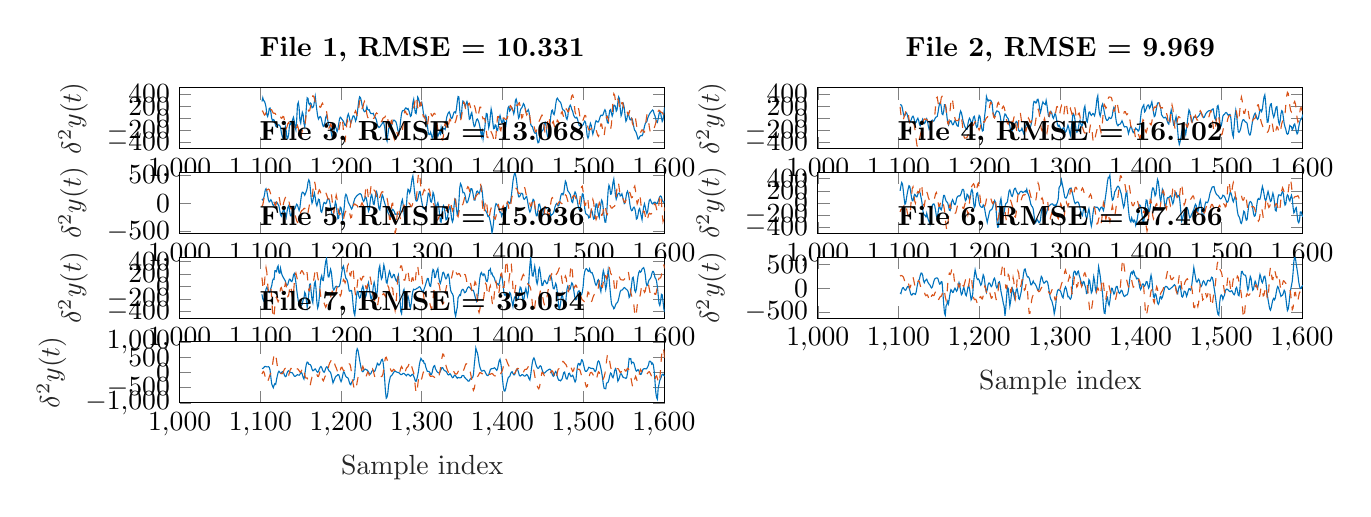 % This file was created by matlab2tikz.
%
\definecolor{mycolor1}{rgb}{0.0,0.447,0.741}%
\definecolor{mycolor2}{rgb}{0.85,0.325,0.098}%
%
\begin{tikzpicture}

\begin{axis}[%
width=6.159cm,
height=0.774cm,
at={(0cm,3.226cm)},
scale only axis,
xmin=1000,
xmax=1601,
xlabel style={font=\color{white!15!black}},
xlabel={Sample index},
ymin=-500,
ymax=500,
ylabel style={font=\color{white!15!black}},
ylabel={$\delta^2 y(t)$},
axis background/.style={fill=white},
title style={font=\bfseries},
title={File 1, RMSE = 10.331}
]
\addplot [color=mycolor1, forget plot]
  table[row sep=crcr]{%
1102	277.889\\
1103	337.651\\
1104	288.035\\
1105	281.627\\
1106	245.338\\
1107	185.337\\
1108	62.209\\
1109	31.065\\
1110	78.456\\
1111	161.725\\
1112	168.786\\
1113	101.287\\
1114	4.462\\
1115	-40.497\\
1116	-20.146\\
1117	-26.162\\
1118	-72.205\\
1119	-123.407\\
1120	-140.082\\
1121	-135.731\\
1122	-105.056\\
1123	-107.311\\
1124	-117.822\\
1125	-144.435\\
1126	-233.967\\
1127	-291.091\\
1128	-320.871\\
1129	-268.071\\
1130	-222.889\\
1131	-138.94\\
1132	-205.37\\
1133	-332.498\\
1134	-326.799\\
1135	-271.64\\
1136	-124.307\\
1137	-74.869\\
1138	-96.79\\
1139	-72.806\\
1140	-17.937\\
1141	17.548\\
1142	-46.004\\
1143	-140.236\\
1144	-187.659\\
1145	-25.604\\
1146	224.459\\
1147	261.573\\
1148	175.494\\
1149	-32.204\\
1150	-76.992\\
1151	20.973\\
1152	99.918\\
1153	63.658\\
1154	-82.322\\
1155	-136.072\\
1156	-15.056\\
1157	181.081\\
1158	338.011\\
1159	327.402\\
1160	242.694\\
1161	224.584\\
1162	251.172\\
1163	237.989\\
1164	173.407\\
1165	178.555\\
1166	199.409\\
1167	278.196\\
1168	359.506\\
1169	241.467\\
1170	133.875\\
1171	35.705\\
1172	-11.711\\
1173	13.963\\
1174	29.13\\
1175	17.598\\
1176	-35.104\\
1177	-98.294\\
1178	-133.557\\
1179	-120.939\\
1180	-66.061\\
1181	17.133\\
1182	48.101\\
1183	3.997\\
1184	-62.711\\
1185	-111.672\\
1186	-136.941\\
1187	-174.407\\
1188	-247.077\\
1189	-313.865\\
1190	-307.839\\
1191	-231.916\\
1192	-132.458\\
1193	-126.965\\
1194	-165.601\\
1195	-220.999\\
1196	-181.061\\
1197	-101.096\\
1198	-13.109\\
1199	18.525\\
1200	6.704\\
1201	-14.485\\
1202	-32.42\\
1203	-49.86\\
1204	-85.431\\
1205	-114.553\\
1206	-115.233\\
1207	-43.673\\
1208	36.661\\
1209	72.123\\
1210	28.772\\
1211	-33.364\\
1212	-77.86\\
1213	-44.959\\
1214	7.215\\
1215	41.745\\
1216	38.806\\
1217	5.926\\
1218	-43.183\\
1219	-8.986\\
1220	75.977\\
1221	185.432\\
1222	293.323\\
1223	354.05\\
1224	340.6\\
1225	292.544\\
1226	224.536\\
1227	166.522\\
1228	128.237\\
1229	108.309\\
1230	115.958\\
1231	132.044\\
1232	191.913\\
1233	145.578\\
1234	135.914\\
1235	139.229\\
1236	95.392\\
1237	80.132\\
1238	78.08\\
1239	76.289\\
1240	82.811\\
1241	39.757\\
1242	24.257\\
1243	0.345\\
1244	-32.021\\
1245	-112.063\\
1246	-132.256\\
1247	-150.487\\
1248	-141.456\\
1249	-124.478\\
1250	-101.055\\
1251	-86.405\\
1252	-61.744\\
1253	-78.958\\
1254	-143.241\\
1255	-250.07\\
1256	-331.95\\
1257	-372.743\\
1258	-266.763\\
1259	-170.87\\
1260	-131.258\\
1261	-154.555\\
1262	-131.196\\
1263	-101.845\\
1264	-59.848\\
1265	-29.465\\
1266	-29.595\\
1267	-45.238\\
1268	-58.65\\
1269	-101.909\\
1270	-168.886\\
1271	-229.231\\
1272	-249.874\\
1273	-137.471\\
1274	-14.421\\
1275	82.153\\
1276	122.693\\
1277	128.844\\
1278	124.746\\
1279	148.521\\
1280	171.046\\
1281	166.863\\
1282	148.477\\
1283	161.219\\
1284	128.694\\
1285	83.315\\
1286	31.655\\
1287	44.387\\
1288	130.86\\
1289	257.074\\
1290	311.664\\
1291	191.481\\
1292	89.637\\
1293	78.159\\
1294	181.012\\
1295	348.966\\
1296	323.666\\
1297	265.826\\
1298	205.035\\
1299	223.938\\
1300	261.044\\
1301	192.325\\
1302	89.414\\
1303	11.396\\
1304	2.98\\
1305	44.765\\
1306	-3.779\\
1307	-116.077\\
1308	-228.904\\
1309	-266.297\\
1310	-265.257\\
1311	-226.377\\
1312	-275.394\\
1313	-325.713\\
1314	-291.952\\
1315	-179.727\\
1316	-63.284\\
1317	-65.826\\
1318	-166.674\\
1319	-261.134\\
1320	-293.324\\
1321	-255.933\\
1322	-218.176\\
1323	-253.62\\
1324	-152.381\\
1325	-225.927\\
1326	-170.003\\
1327	-171.457\\
1328	-168.545\\
1329	-181.448\\
1330	-59.879\\
1331	20.069\\
1332	62.245\\
1333	89.415\\
1334	106.627\\
1335	70.835\\
1336	18.007\\
1337	-2.119\\
1338	11.044\\
1339	61.076\\
1340	101.574\\
1341	106.33\\
1342	90.598\\
1343	156.932\\
1344	273.225\\
1345	358.832\\
1346	352.157\\
1347	145.958\\
1348	10.807\\
1349	27.173\\
1350	198.042\\
1351	284.156\\
1352	277.209\\
1353	231.545\\
1354	183.108\\
1355	243.286\\
1356	275.78\\
1357	225.831\\
1358	95.888\\
1359	-15.027\\
1360	-4.576\\
1361	67.253\\
1362	95.138\\
1363	9.821\\
1364	-86.474\\
1365	-135.005\\
1366	-122.729\\
1367	-65.065\\
1368	-19.564\\
1369	-10.458\\
1370	-37.424\\
1371	-78.346\\
1372	-133.842\\
1373	-219.001\\
1374	-294.14\\
1375	-216.098\\
1376	-333.393\\
1377	-233.498\\
1378	-176.034\\
1379	-30.721\\
1380	80.947\\
1381	73.936\\
1382	-42.208\\
1383	-153.146\\
1384	-97.26\\
1385	41.832\\
1386	155.014\\
1387	89.127\\
1388	-58.858\\
1389	-170.004\\
1390	-164.575\\
1391	-106.66\\
1392	-115.08\\
1393	-194.713\\
1394	-200.326\\
1395	-117.795\\
1396	3.863\\
1397	47.005\\
1398	-13.654\\
1399	-64.591\\
1400	-65.389\\
1401	-14.155\\
1402	-38.134\\
1403	-100.946\\
1404	-138.944\\
1405	-52.09\\
1406	93.229\\
1407	177.204\\
1408	195.144\\
1409	120.856\\
1410	140.494\\
1411	171.184\\
1412	171.674\\
1413	130.011\\
1414	73.528\\
1415	127.691\\
1416	290.205\\
1417	316.977\\
1418	261.885\\
1419	97.455\\
1420	4.229\\
1421	28.74\\
1422	119.632\\
1423	158.811\\
1424	172.701\\
1425	202.082\\
1426	241.561\\
1427	223.216\\
1428	177.283\\
1429	109.183\\
1430	105.355\\
1431	120.913\\
1432	142.832\\
1433	98.916\\
1434	-8.113\\
1435	-96.597\\
1436	-126.617\\
1437	-133.056\\
1438	-177.43\\
1439	-213.894\\
1440	-240.522\\
1441	-243.981\\
1442	-235.571\\
1443	-341.443\\
1444	-401.115\\
1445	-395.864\\
1446	-335.632\\
1447	-251.656\\
1448	-229.431\\
1449	-205.634\\
1450	-195.754\\
1451	-169.993\\
1452	-78.969\\
1453	-64.011\\
1454	-118.034\\
1455	-239.569\\
1456	-302.265\\
1457	-302.925\\
1458	-222.785\\
1459	-83.879\\
1460	46.734\\
1461	125.72\\
1462	135.851\\
1463	76.346\\
1464	61.47\\
1465	119.547\\
1466	229.605\\
1467	308.667\\
1468	330.956\\
1469	311.278\\
1470	289.043\\
1471	273.859\\
1472	263.625\\
1473	223.568\\
1474	168.142\\
1475	140.829\\
1476	134.425\\
1477	121.521\\
1478	76.079\\
1479	7.116\\
1480	-16.382\\
1481	34.182\\
1482	157.126\\
1483	191.99\\
1484	216.388\\
1485	189.369\\
1486	143.232\\
1487	118.662\\
1488	59.728\\
1489	33.341\\
1490	9.622\\
1491	5.833\\
1492	17.184\\
1493	-11.535\\
1494	-64.843\\
1495	-112.893\\
1496	-123.985\\
1497	-115.455\\
1498	-112.745\\
1499	-113.739\\
1500	-105.893\\
1501	-70.622\\
1502	-44.761\\
1503	-62.98\\
1504	-168.02\\
1505	-283.863\\
1506	-325.323\\
1507	-291.151\\
1508	-138.039\\
1509	-81.231\\
1510	-115.636\\
1511	-194.613\\
1512	-258.425\\
1513	-208.723\\
1514	-160.921\\
1515	-79.924\\
1516	-38.863\\
1517	-50.613\\
1518	-61.458\\
1519	-57.89\\
1520	-21.465\\
1521	23.835\\
1522	50.265\\
1523	50.174\\
1524	46.705\\
1525	71.437\\
1526	113.575\\
1527	141.238\\
1528	111.012\\
1529	7.316\\
1530	-70.558\\
1531	-78.515\\
1532	48.721\\
1533	130.164\\
1534	144.062\\
1535	90.14\\
1536	38.377\\
1537	76.167\\
1538	212.117\\
1539	215.774\\
1540	195.671\\
1541	117.857\\
1542	138.19\\
1543	258.272\\
1544	352.443\\
1545	324.869\\
1546	154.825\\
1547	41.692\\
1548	78.456\\
1549	173.874\\
1550	229.707\\
1551	170.735\\
1552	39.727\\
1553	-47.952\\
1554	-20.729\\
1555	49.939\\
1556	83.237\\
1557	27.12\\
1558	-19.389\\
1559	-24.965\\
1560	3.022\\
1561	-17.954\\
1562	-80.972\\
1563	-157.264\\
1564	-197.626\\
1565	-213.633\\
1566	-243.145\\
1567	-290.202\\
1568	-340.276\\
1569	-336.795\\
1570	-304.056\\
1571	-286.153\\
1572	-280.128\\
1573	-284.737\\
1574	-258.031\\
1575	-190.38\\
1576	-134.7\\
1577	-84.874\\
1578	-66.296\\
1579	-52.528\\
1580	1.294\\
1581	37.113\\
1582	65.663\\
1583	88.287\\
1584	105.068\\
1585	121.421\\
1586	136.55\\
1587	124.46\\
1588	72.431\\
1589	41.222\\
1590	-11.267\\
1591	-57.159\\
1592	-67.313\\
1593	-6.355\\
1594	67.156\\
1595	114.431\\
1596	93.766\\
1597	7.149\\
1598	-49.7\\
1599	-22.665\\
1600	81.563\\
1601	179.663\\
};
\addplot [color=mycolor2, dashed, forget plot]
  table[row sep=crcr]{%
1102	124.875\\
1103	116.92\\
1104	82.228\\
1105	53.949\\
1106	62.437\\
1107	96.133\\
1108	117.914\\
1109	108.704\\
1110	86.026\\
1111	84.58\\
1112	113.62\\
1113	141.414\\
1114	139.869\\
1115	110.029\\
1116	86.526\\
1117	82.865\\
1118	83.94\\
1119	65.185\\
1120	38.693\\
1121	24.563\\
1122	35.44\\
1123	60.799\\
1124	59.46\\
1125	28.153\\
1126	1.22\\
1127	7.422\\
1128	30.944\\
1129	24.316\\
1130	-37.17\\
1131	-123.194\\
1132	-165.209\\
1133	-140.192\\
1134	-87.82\\
1135	-70.163\\
1136	-109.043\\
1137	-164.8\\
1138	-176.394\\
1139	-132.06\\
1140	-83.081\\
1141	-92.917\\
1142	-161.174\\
1143	-220.944\\
1144	-210.749\\
1145	-152.272\\
1146	-117.528\\
1147	-161.19\\
1148	-262.333\\
1149	-331.179\\
1150	-318.31\\
1151	-252.125\\
1152	-199.63\\
1153	-197.3\\
1154	-202.166\\
1155	-146.697\\
1156	-25.693\\
1157	98.127\\
1158	159.408\\
1159	149.195\\
1160	118.794\\
1161	125.415\\
1162	181.891\\
1163	262.379\\
1164	332.648\\
1165	368.638\\
1166	365.183\\
1167	324.473\\
1168	265.857\\
1169	223.594\\
1170	226.23\\
1171	247.175\\
1172	245.432\\
1173	211.502\\
1174	180.24\\
1175	189.041\\
1176	228.789\\
1177	248.384\\
1178	215.597\\
1179	156.987\\
1180	126.065\\
1181	132.156\\
1182	114.995\\
1183	28.944\\
1184	-89.95\\
1185	-158.952\\
1186	-141.175\\
1187	-94.98\\
1188	-112.562\\
1189	-209.844\\
1190	-302.834\\
1191	-320.286\\
1192	-267.077\\
1193	-211.018\\
1194	-203.252\\
1195	-232.191\\
1196	-244.908\\
1197	-212.345\\
1198	-147.162\\
1199	-70.775\\
1200	-5.813\\
1201	7.138\\
1202	-61.051\\
1203	-213.283\\
1204	-354.3\\
1205	-370.784\\
1206	-247.021\\
1207	-95.225\\
1208	-34.434\\
1209	-87.574\\
1210	-165.326\\
1211	-167.285\\
1212	-82.3\\
1213	-1.345\\
1214	20.095\\
1215	13.008\\
1216	36.362\\
1217	94.826\\
1218	124.003\\
1219	85.642\\
1220	36.269\\
1221	62.992\\
1222	175.402\\
1223	282.831\\
1224	301.898\\
1225	227.463\\
1226	166.444\\
1227	179.53\\
1228	244.093\\
1229	277.61\\
1230	238.705\\
1231	151.65\\
1232	68.552\\
1233	17.25\\
1234	-0.197\\
1235	4.487\\
1236	25.671\\
1237	46.752\\
1238	49.714\\
1239	29.686\\
1240	0.236\\
1241	2.789\\
1242	36.715\\
1243	74.077\\
1244	88.433\\
1245	76.362\\
1246	48.473\\
1247	13.072\\
1248	-24.703\\
1249	-52.61\\
1250	-55.099\\
1251	-29.541\\
1252	-0.353\\
1253	10.502\\
1254	13.38\\
1255	38.643\\
1256	77.972\\
1257	72.957\\
1258	-12.393\\
1259	-131.911\\
1260	-187.562\\
1261	-136.492\\
1262	-44.153\\
1263	-31.959\\
1264	-149.239\\
1265	-292.31\\
1266	-342.502\\
1267	-277.951\\
1268	-208.087\\
1269	-216.276\\
1270	-269.57\\
1271	-281.039\\
1272	-224.416\\
1273	-166.103\\
1274	-169.894\\
1275	-214.793\\
1276	-202.499\\
1277	-95.707\\
1278	41.804\\
1279	121.689\\
1280	114.304\\
1281	72.756\\
1282	61.423\\
1283	78.329\\
1284	92.676\\
1285	96.237\\
1286	112.075\\
1287	147.468\\
1288	173.81\\
1289	171.82\\
1290	171.473\\
1291	228.617\\
1292	323.381\\
1293	362.076\\
1294	305.755\\
1295	179.1\\
1296	111.689\\
1297	159.787\\
1298	248.752\\
1299	261.058\\
1300	182.193\\
1301	76.997\\
1302	29.149\\
1303	34.82\\
1304	14.371\\
1305	-59.665\\
1306	-133.702\\
1307	-129.997\\
1308	-28.331\\
1309	80.122\\
1310	124.25\\
1311	98.883\\
1312	55.426\\
1313	38.666\\
1314	55.486\\
1315	77.937\\
1316	82.262\\
1317	57.026\\
1318	-6.158\\
1319	-100.504\\
1320	-188.461\\
1321	-234.093\\
1322	-243.336\\
1323	-250.4\\
1324	-290.048\\
1325	-349.606\\
1326	-355.789\\
1327	-267.884\\
1328	-140.382\\
1329	-73.822\\
1330	-102.936\\
1331	-173.504\\
1332	-193.152\\
1333	-125.113\\
1334	-42.514\\
1335	-10.78\\
1336	-50.0\\
1337	-100.34\\
1338	-120.818\\
1339	-109.541\\
1340	-91.357\\
1341	-76.949\\
1342	-48.905\\
1343	2.456\\
1344	55.621\\
1345	68.426\\
1346	35.451\\
1347	-12.417\\
1348	-33.773\\
1349	3.603\\
1350	94.65\\
1351	198.594\\
1352	262.205\\
1353	249.142\\
1354	182.226\\
1355	122.333\\
1356	119.315\\
1357	178.511\\
1358	241.566\\
1359	247.988\\
1360	201.102\\
1361	145.342\\
1362	133.415\\
1363	163.864\\
1364	203.843\\
1365	215.38\\
1366	181.422\\
1367	116.522\\
1368	49.623\\
1369	16.187\\
1370	42.792\\
1371	116.307\\
1372	182.437\\
1373	184.694\\
1374	120.168\\
1375	32.493\\
1376	-7.245\\
1377	0.02\\
1378	-6.516\\
1379	-81.447\\
1380	-210.045\\
1381	-311.368\\
1382	-315.642\\
1383	-253.154\\
1384	-199.155\\
1385	-192.288\\
1386	-221.147\\
1387	-250.954\\
1388	-283.728\\
1389	-340.246\\
1390	-400.544\\
1391	-394.347\\
1392	-279.077\\
1393	-100.963\\
1394	27.89\\
1395	29.716\\
1396	-72.377\\
1397	-181.82\\
1398	-201.556\\
1399	-129.039\\
1400	-40.691\\
1401	7.789\\
1402	8.222\\
1403	-10.029\\
1404	-19.136\\
1405	-14.701\\
1406	3.626\\
1407	45.093\\
1408	110.134\\
1409	175.535\\
1410	206.886\\
1411	190.118\\
1412	149.03\\
1413	128.181\\
1414	153.392\\
1415	207.174\\
1416	239.377\\
1417	230.501\\
1418	208.846\\
1419	212.921\\
1420	246.63\\
1421	256.218\\
1422	195.528\\
1423	87.899\\
1424	4.959\\
1425	23.207\\
1426	109.754\\
1427	180.252\\
1428	171.841\\
1429	100.455\\
1430	56.386\\
1431	78.145\\
1432	128.332\\
1433	118.918\\
1434	29.352\\
1435	-79.292\\
1436	-135.723\\
1437	-125.261\\
1438	-99.825\\
1439	-117.543\\
1440	-176.361\\
1441	-221.562\\
1442	-211.949\\
1443	-154.857\\
1444	-95.9\\
1445	-58.1\\
1446	-33.213\\
1447	-4.287\\
1448	31.064\\
1449	52.981\\
1450	28.131\\
1451	-52.325\\
1452	-167.203\\
1453	-263.452\\
1454	-270.134\\
1455	-171.56\\
1456	-33.291\\
1457	35.956\\
1458	-7.068\\
1459	-115.94\\
1460	-183.318\\
1461	-144.596\\
1462	-69.0\\
1463	-50.293\\
1464	-107.677\\
1465	-168.528\\
1466	-159.827\\
1467	-82.649\\
1468	-30.295\\
1469	-47.389\\
1470	-93.877\\
1471	-78.744\\
1472	7.291\\
1473	94.458\\
1474	110.228\\
1475	57.357\\
1476	21.105\\
1477	51.113\\
1478	117.163\\
1479	154.831\\
1480	139.677\\
1481	109.011\\
1482	112.366\\
1483	163.284\\
1484	239.593\\
1485	314.604\\
1486	371.657\\
1487	383.064\\
1488	336.603\\
1489	226.057\\
1490	103.981\\
1491	60.912\\
1492	96.177\\
1493	160.059\\
1494	175.131\\
1495	116.547\\
1496	24.521\\
1497	-43.127\\
1498	-63.763\\
1499	-52.014\\
1500	-25.023\\
1501	12.953\\
1502	46.774\\
1503	45.893\\
1504	0.098\\
1505	-79.149\\
1506	-151.23\\
1507	-187.897\\
1508	-191.704\\
1509	-182.135\\
1510	-168.34\\
1511	-150.038\\
1512	-130.664\\
1513	-120.595\\
1514	-128.081\\
1515	-151.961\\
1516	-185.573\\
1517	-230.541\\
1518	-278.063\\
1519	-295.767\\
1520	-255.816\\
1521	-169.283\\
1522	-91.313\\
1523	-94.504\\
1524	-180.218\\
1525	-274.798\\
1526	-287.057\\
1527	-184.103\\
1528	-56.198\\
1529	25.362\\
1530	34.43\\
1531	-9.224\\
1532	-76.797\\
1533	-143.306\\
1534	-177.832\\
1535	-106.599\\
1536	77.492\\
1537	283.017\\
1538	402.8\\
1539	381.244\\
1540	287.066\\
1541	240.135\\
1542	276.878\\
1543	313.253\\
1544	273.889\\
1545	182.51\\
1546	142.105\\
1547	187.715\\
1548	258.777\\
1549	257.666\\
1550	184.402\\
1551	112.083\\
1552	109.924\\
1553	137.575\\
1554	133.433\\
1555	85.193\\
1556	56.804\\
1557	88.929\\
1558	137.134\\
1559	126.248\\
1560	22.991\\
1561	-84.239\\
1562	-109.739\\
1563	-45.082\\
1564	13.901\\
1565	-8.937\\
1566	-97.412\\
1567	-183.194\\
1568	-224.033\\
1569	-235.661\\
1570	-240.036\\
1571	-233.681\\
1572	-210.096\\
1573	-187.645\\
1574	-193.66\\
1575	-223.434\\
1576	-226.598\\
1577	-154.051\\
1578	-31.875\\
1579	55.682\\
1580	50.419\\
1581	-36.432\\
1582	-141.837\\
1583	-212.52\\
1584	-237.581\\
1585	-241.513\\
1586	-232.152\\
1587	-204.016\\
1588	-163.936\\
1589	-120.727\\
1590	-73.323\\
1591	-14.13\\
1592	54.326\\
1593	117.02\\
1594	133.571\\
1595	123.894\\
1596	107.038\\
1597	99.96\\
1598	94.962\\
1599	72.756\\
1600	51.504\\
1601	89.034\\
};
\end{axis}

\begin{axis}[%
width=6.159cm,
height=0.774cm,
at={(8.104cm,3.226cm)},
scale only axis,
xmin=1000,
xmax=1601,
xlabel style={font=\color{white!15!black}},
xlabel={Sample index},
ymin=-500,
ymax=500,
ylabel style={font=\color{white!15!black}},
ylabel={$\delta^2 y(t)$},
axis background/.style={fill=white},
title style={font=\bfseries},
title={File 2, RMSE = 9.969}
]
\addplot [color=mycolor1, forget plot]
  table[row sep=crcr]{%
1102	220.995\\
1103	223.728\\
1104	208.654\\
1105	156.856\\
1106	78.922\\
1107	34.225\\
1108	48.31\\
1109	92.841\\
1110	90.332\\
1111	56.326\\
1112	2.848\\
1113	-54.121\\
1114	-70.226\\
1115	-49.075\\
1116	-14.11\\
1117	22.259\\
1118	35.009\\
1119	7.644\\
1120	-42.934\\
1121	-73.707\\
1122	-60.994\\
1123	-20.187\\
1124	2.763\\
1125	-32.894\\
1126	-99.193\\
1127	-120.722\\
1128	-93.518\\
1129	-47.973\\
1130	-12.328\\
1131	-45.947\\
1132	-84.398\\
1133	-73.549\\
1134	-31.651\\
1135	-6.313\\
1136	-44.877\\
1137	-129.819\\
1138	-180.773\\
1139	-155.37\\
1140	-90.937\\
1141	-36.932\\
1142	-29.709\\
1143	-47.122\\
1144	-40.633\\
1145	-10.63\\
1146	15.438\\
1147	23.51\\
1148	30.284\\
1149	98.562\\
1150	182.827\\
1151	248.696\\
1152	258.834\\
1153	186.611\\
1154	71.755\\
1155	60.833\\
1156	112.508\\
1157	222.956\\
1158	221.289\\
1159	167.44\\
1160	32.739\\
1161	-66.66\\
1162	-108.939\\
1163	-71.929\\
1164	-41.982\\
1165	-38.823\\
1166	-73.871\\
1167	-103.969\\
1168	-101.467\\
1169	-63.272\\
1170	-35.936\\
1171	-60.251\\
1172	-101.497\\
1173	-124.502\\
1174	-129.998\\
1175	-26.952\\
1176	72.477\\
1177	120.638\\
1178	92.922\\
1179	28.042\\
1180	-43.336\\
1181	-84.732\\
1182	-126.717\\
1183	-155.173\\
1184	-179.245\\
1185	-179.702\\
1186	-94.871\\
1187	-32.495\\
1188	1.848\\
1189	-21.713\\
1190	-65.686\\
1191	-87.005\\
1192	-37.537\\
1193	22.078\\
1194	35.102\\
1195	-24.803\\
1196	-111.383\\
1197	-148.163\\
1198	-133.157\\
1199	-16.888\\
1200	47.794\\
1201	29.61\\
1202	-62.135\\
1203	-155.062\\
1204	-207.949\\
1205	-196.365\\
1206	-57.273\\
1207	64.555\\
1208	173.62\\
1209	359.479\\
1210	316.315\\
1211	283.376\\
1212	301.633\\
1213	293.919\\
1214	297.341\\
1215	280.395\\
1216	249.422\\
1217	114.604\\
1218	45.554\\
1219	25.844\\
1220	71.668\\
1221	103.966\\
1222	122.502\\
1223	116.825\\
1224	111.638\\
1225	92.614\\
1226	45.114\\
1227	-45.837\\
1228	-91.969\\
1229	-93.851\\
1230	-49.166\\
1231	27.404\\
1232	72.228\\
1233	62.935\\
1234	26.274\\
1235	10.794\\
1236	-7.085\\
1237	-51.26\\
1238	-126.601\\
1239	-199.912\\
1240	-225.516\\
1241	-196.401\\
1242	-147.156\\
1243	-109.887\\
1244	-93.554\\
1245	-74.067\\
1246	-50.785\\
1247	-61.495\\
1248	-123.467\\
1249	-195.727\\
1250	-213.788\\
1251	-200.777\\
1252	-198.398\\
1253	-161.824\\
1254	-201.78\\
1255	-247.121\\
1256	-212.142\\
1257	-167.725\\
1258	-108.77\\
1259	-96.731\\
1260	-90.343\\
1261	-104.455\\
1262	-154.651\\
1263	-148.488\\
1264	-119.74\\
1265	-61.507\\
1266	23.921\\
1267	221.535\\
1268	279.544\\
1269	277.961\\
1270	252.743\\
1271	254.84\\
1272	312.375\\
1273	312.645\\
1274	250.837\\
1275	153.0\\
1276	97.978\\
1277	152.705\\
1278	227.584\\
1279	268.727\\
1280	244.594\\
1281	238.14\\
1282	226.549\\
1283	292.982\\
1284	216.982\\
1285	118.487\\
1286	35.954\\
1287	29.061\\
1288	80.926\\
1289	111.715\\
1290	88.141\\
1291	24.283\\
1292	0.255\\
1293	40.806\\
1294	78.347\\
1295	49.54\\
1296	-25.021\\
1297	-99.289\\
1298	-132.33\\
1299	-113.866\\
1300	-139.214\\
1301	-171.766\\
1302	-199.436\\
1303	-185.799\\
1304	-158.107\\
1305	-151.119\\
1306	-198.693\\
1307	-225.234\\
1308	-206.643\\
1309	-164.455\\
1310	-112.925\\
1311	-151.093\\
1312	-223.973\\
1313	-276.48\\
1314	-175.392\\
1315	-73.469\\
1316	50.938\\
1317	73.992\\
1318	34.395\\
1319	-52.37\\
1320	-180.83\\
1321	-227.496\\
1322	-215.083\\
1323	-150.409\\
1324	-66.305\\
1325	-33.046\\
1326	-92.632\\
1327	-134.551\\
1328	-108.192\\
1329	17.865\\
1330	159.889\\
1331	200.154\\
1332	82.887\\
1333	-39.466\\
1334	-59.57\\
1335	20.103\\
1336	100.569\\
1337	105.334\\
1338	67.226\\
1339	48.478\\
1340	63.845\\
1341	79.552\\
1342	67.824\\
1343	43.236\\
1344	98.293\\
1345	205.455\\
1346	324.37\\
1347	370.309\\
1348	194.268\\
1349	78.238\\
1350	39.452\\
1351	101.226\\
1352	207.671\\
1353	236.28\\
1354	185.41\\
1355	106.504\\
1356	45.154\\
1357	-5.75\\
1358	-31.947\\
1359	-33.928\\
1360	-15.022\\
1361	16.803\\
1362	5.937\\
1363	-3.067\\
1364	8.286\\
1365	48.754\\
1366	136.225\\
1367	181.833\\
1368	159.203\\
1369	32.325\\
1370	-59.665\\
1371	-104.439\\
1372	-121.704\\
1373	-98.72\\
1374	-99.688\\
1375	-88.876\\
1376	-68.137\\
1377	-39.56\\
1378	-74.04\\
1379	-113.876\\
1380	-141.321\\
1381	-136.461\\
1382	-135.27\\
1383	-140.604\\
1384	-181.795\\
1385	-250.144\\
1386	-206.153\\
1387	-158.329\\
1388	-132.439\\
1389	-155.27\\
1390	-205.816\\
1391	-234.372\\
1392	-220.145\\
1393	-193.741\\
1394	-160.342\\
1395	-177.526\\
1396	-183.352\\
1397	-211.0\\
1398	-195.112\\
1399	-140.387\\
1400	4.363\\
1401	120.339\\
1402	169.423\\
1403	197.746\\
1404	221.206\\
1405	106.054\\
1406	121.41\\
1407	159.285\\
1408	199.107\\
1409	218.056\\
1410	218.579\\
1411	165.245\\
1412	185.994\\
1413	228.326\\
1414	270.903\\
1415	187.236\\
1416	100.347\\
1417	29.337\\
1418	44.042\\
1419	109.949\\
1420	185.293\\
1421	251.044\\
1422	255.719\\
1423	242.486\\
1424	207.013\\
1425	165.803\\
1426	57.282\\
1427	39.763\\
1428	18.028\\
1429	6.94\\
1430	13.672\\
1431	18.817\\
1432	-4.383\\
1433	-43.206\\
1434	-77.854\\
1435	-94.794\\
1436	-20.798\\
1437	67.076\\
1438	137.719\\
1439	78.258\\
1440	-33.311\\
1441	-112.684\\
1442	-113.72\\
1443	-30.429\\
1444	27.98\\
1445	-55.055\\
1446	-203.333\\
1447	-356.016\\
1448	-427.831\\
1449	-386.498\\
1450	-316.294\\
1451	-222.543\\
1452	-171.42\\
1453	-154.699\\
1454	-171.841\\
1455	-193.65\\
1456	-260.646\\
1457	-164.427\\
1458	-60.561\\
1459	55.737\\
1460	139.649\\
1461	111.379\\
1462	30.569\\
1463	-52.361\\
1464	-60.18\\
1465	-16.625\\
1466	23.441\\
1467	29.333\\
1468	14.524\\
1469	8.389\\
1470	14.378\\
1471	25.603\\
1472	40.346\\
1473	59.806\\
1474	89.95\\
1475	89.985\\
1476	69.101\\
1477	37.217\\
1478	12.143\\
1479	18.57\\
1480	51.368\\
1481	78.896\\
1482	95.635\\
1483	110.582\\
1484	119.739\\
1485	127.817\\
1486	124.046\\
1487	123.094\\
1488	134.488\\
1489	149.728\\
1490	154.644\\
1491	75.882\\
1492	1.958\\
1493	-21.451\\
1494	59.31\\
1495	196.448\\
1496	211.125\\
1497	137.981\\
1498	-17.426\\
1499	-136.595\\
1500	-121.98\\
1501	-53.541\\
1502	35.834\\
1503	58.018\\
1504	64.671\\
1505	88.267\\
1506	96.309\\
1507	86.227\\
1508	59.389\\
1509	49.8\\
1510	64.495\\
1511	63.307\\
1512	-7.448\\
1513	-163.355\\
1514	-266.502\\
1515	-305.088\\
1516	-125.541\\
1517	35.948\\
1518	132.657\\
1519	52.674\\
1520	-81.54\\
1521	-214.758\\
1522	-228.039\\
1523	-209.295\\
1524	-174.439\\
1525	-105.511\\
1526	-50.601\\
1527	-22.224\\
1528	-23.485\\
1529	-44.779\\
1530	-60.047\\
1531	-64.134\\
1532	-80.816\\
1533	-159.771\\
1534	-234.364\\
1535	-272.433\\
1536	-270.458\\
1537	-202.907\\
1538	-107.794\\
1539	-29.468\\
1540	25.163\\
1541	62.37\\
1542	83.9\\
1543	45.824\\
1544	5.183\\
1545	-16.431\\
1546	1.829\\
1547	71.84\\
1548	132.116\\
1549	141.238\\
1550	112.437\\
1551	150.409\\
1552	265.448\\
1553	348.406\\
1554	386.443\\
1555	263.325\\
1556	74.595\\
1557	-63.363\\
1558	-61.803\\
1559	48.103\\
1560	173.45\\
1561	232.599\\
1562	239.802\\
1563	139.714\\
1564	67.304\\
1565	18.26\\
1566	54.076\\
1567	125.645\\
1568	184.833\\
1569	192.328\\
1570	51.543\\
1571	-52.916\\
1572	-97.306\\
1573	-43.093\\
1574	76.797\\
1575	126.555\\
1576	111.752\\
1577	9.726\\
1578	-86.638\\
1579	-139.402\\
1580	-179.653\\
1581	-242.493\\
1582	-260.855\\
1583	-249.32\\
1584	-193.46\\
1585	-117.244\\
1586	-129.429\\
1587	-135.731\\
1588	-187.116\\
1589	-163.112\\
1590	-106.719\\
1591	-93.027\\
1592	-142.439\\
1593	-212.198\\
1594	-254.172\\
1595	-234.397\\
1596	-145.102\\
1597	-72.329\\
1598	-28.986\\
1599	-14.86\\
1600	8.306\\
1601	62.52\\
};
\addplot [color=mycolor2, dashed, forget plot]
  table[row sep=crcr]{%
1102	189.911\\
1103	66.903\\
1104	-21.251\\
1105	-43.949\\
1106	-18.67\\
1107	21.207\\
1108	62.837\\
1109	108.093\\
1110	144.756\\
1111	141.481\\
1112	84.139\\
1113	-7.651\\
1114	-93.314\\
1115	-138.097\\
1116	-133.957\\
1117	-100.737\\
1118	-69.886\\
1119	-79.727\\
1120	-140.718\\
1121	-242.219\\
1122	-357.657\\
1123	-450.647\\
1124	-467.593\\
1125	-413.873\\
1126	-340.1\\
1127	-277.693\\
1128	-223.75\\
1129	-160.945\\
1130	-89.584\\
1131	-32.53\\
1132	-10.723\\
1133	-10.878\\
1134	-17.89\\
1135	-17.479\\
1136	-38.138\\
1137	-90.496\\
1138	-148.819\\
1139	-170.794\\
1140	-138.43\\
1141	-77.029\\
1142	-46.056\\
1143	-54.323\\
1144	-42.793\\
1145	49.095\\
1146	206.23\\
1147	332.286\\
1148	347.494\\
1149	264.875\\
1150	177.789\\
1151	171.943\\
1152	248.122\\
1153	336.969\\
1154	360.857\\
1155	335.326\\
1156	297.65\\
1157	269.197\\
1158	229.109\\
1159	141.657\\
1160	23.304\\
1161	-75.923\\
1162	-95.875\\
1163	-13.445\\
1164	136.644\\
1165	278.211\\
1166	338.805\\
1167	302.647\\
1168	196.009\\
1169	77.621\\
1170	-2.371\\
1171	-33.463\\
1172	-37.404\\
1173	-37.565\\
1174	-32.694\\
1175	-9.64\\
1176	29.952\\
1177	54.402\\
1178	21.61\\
1179	-80.989\\
1180	-204.404\\
1181	-292.415\\
1182	-325.155\\
1183	-324.608\\
1184	-318.764\\
1185	-310.558\\
1186	-283.432\\
1187	-227.234\\
1188	-165.07\\
1189	-123.552\\
1190	-113.627\\
1191	-119.915\\
1192	-119.788\\
1193	-103.691\\
1194	-79.074\\
1195	-53.296\\
1196	-38.753\\
1197	-50.054\\
1198	-97.494\\
1199	-159.458\\
1200	-193.557\\
1201	-167.365\\
1202	-94.147\\
1203	-27.852\\
1204	-12.558\\
1205	-40.736\\
1206	-63.749\\
1207	-50.582\\
1208	-15.836\\
1209	7.835\\
1210	16.327\\
1211	39.453\\
1212	105.909\\
1213	199.642\\
1214	263.514\\
1215	253.605\\
1216	178.469\\
1217	87.212\\
1218	23.023\\
1219	5.883\\
1220	33.864\\
1221	98.589\\
1222	183.014\\
1223	249.291\\
1224	262.668\\
1225	219.317\\
1226	156.571\\
1227	124.148\\
1228	141.184\\
1229	182.047\\
1230	199.83\\
1231	177.465\\
1232	121.136\\
1233	49.205\\
1234	-24.951\\
1235	-80.475\\
1236	-95.743\\
1237	-56.368\\
1238	0.24\\
1239	17.178\\
1240	-20.807\\
1241	-68.607\\
1242	-56.002\\
1243	10.914\\
1244	46.531\\
1245	-19.21\\
1246	-160.543\\
1247	-252.62\\
1248	-205.896\\
1249	-43.761\\
1250	90.847\\
1251	92.417\\
1252	-2.202\\
1253	-91.735\\
1254	-109.135\\
1255	-103.023\\
1256	-130.987\\
1257	-190.742\\
1258	-210.689\\
1259	-152.779\\
1260	-52.204\\
1261	3.685\\
1262	-19.074\\
1263	-64.067\\
1264	-70.24\\
1265	-36.567\\
1266	-23.587\\
1267	-68.12\\
1268	-127.059\\
1269	-123.567\\
1270	-45.95\\
1271	63.517\\
1272	137.002\\
1273	149.996\\
1274	110.484\\
1275	27.392\\
1276	-80.608\\
1277	-175.951\\
1278	-205.608\\
1279	-139.728\\
1280	-37.363\\
1281	-1.043\\
1282	-72.8\\
1283	-193.871\\
1284	-238.831\\
1285	-162.58\\
1286	-16.869\\
1287	87.065\\
1288	110.409\\
1289	86.666\\
1290	71.506\\
1291	65.571\\
1292	45.649\\
1293	20.904\\
1294	35.084\\
1295	110.562\\
1296	187.802\\
1297	192.408\\
1298	125.712\\
1299	64.46\\
1300	87.228\\
1301	168.154\\
1302	206.485\\
1303	153.337\\
1304	71.506\\
1305	71.416\\
1306	172.371\\
1307	268.343\\
1308	255.177\\
1309	144.323\\
1310	49.779\\
1311	57.21\\
1312	126.446\\
1313	161.376\\
1314	118.718\\
1315	66.651\\
1316	83.995\\
1317	159.495\\
1318	202.99\\
1319	144.248\\
1320	39.661\\
1321	-16.419\\
1322	15.492\\
1323	81.323\\
1324	87.503\\
1325	22.334\\
1326	-63.733\\
1327	-115.981\\
1328	-148.071\\
1329	-184.713\\
1330	-225.271\\
1331	-242.148\\
1332	-238.258\\
1333	-238.863\\
1334	-265.005\\
1335	-297.241\\
1336	-271.481\\
1337	-183.197\\
1338	-101.57\\
1339	-108.61\\
1340	-220.106\\
1341	-351.589\\
1342	-403.05\\
1343	-367.409\\
1344	-298.209\\
1345	-238.094\\
1346	-183.957\\
1347	-123.834\\
1348	-80.729\\
1349	-98.983\\
1350	-175.203\\
1351	-231.669\\
1352	-183.783\\
1353	-25.898\\
1354	148.613\\
1355	228.959\\
1356	206.176\\
1357	166.119\\
1358	187.285\\
1359	264.737\\
1360	331.083\\
1361	351.611\\
1362	348.209\\
1363	348.135\\
1364	336.94\\
1365	283.103\\
1366	190.438\\
1367	115.452\\
1368	130.676\\
1369	214.475\\
1370	283.261\\
1371	262.154\\
1372	179.487\\
1373	102.177\\
1374	68.463\\
1375	62.878\\
1376	49.28\\
1377	29.913\\
1378	35.284\\
1379	73.449\\
1380	110.889\\
1381	111.253\\
1382	79.218\\
1383	59.035\\
1384	76.321\\
1385	97.349\\
1386	53.373\\
1387	-44.783\\
1388	-133.031\\
1389	-153.321\\
1390	-117.381\\
1391	-101.045\\
1392	-161.574\\
1393	-266.691\\
1394	-331.802\\
1395	-315.04\\
1396	-261.739\\
1397	-245.197\\
1398	-283.735\\
1399	-327.319\\
1400	-304.312\\
1401	-208.824\\
1402	-88.326\\
1403	-23.569\\
1404	-45.78\\
1405	-127.585\\
1406	-207.313\\
1407	-231.726\\
1408	-186.35\\
1409	-104.809\\
1410	-51.053\\
1411	-56.28\\
1412	-94.014\\
1413	-108.053\\
1414	-60.902\\
1415	44.418\\
1416	143.699\\
1417	186.527\\
1418	181.409\\
1419	180.739\\
1420	223.81\\
1421	281.899\\
1422	303.876\\
1423	268.839\\
1424	208.65\\
1425	170.257\\
1426	173.195\\
1427	176.498\\
1428	149.15\\
1429	98.549\\
1430	68.718\\
1431	75.16\\
1432	87.45\\
1433	47.779\\
1434	-40.385\\
1435	-119.319\\
1436	-117.744\\
1437	-4.33\\
1438	139.117\\
1439	220.317\\
1440	166.473\\
1441	26.394\\
1442	-119.467\\
1443	-183.609\\
1444	-158.32\\
1445	-79.693\\
1446	-8.007\\
1447	26.629\\
1448	23.743\\
1449	10.965\\
1450	1.681\\
1451	-3.819\\
1452	-10.742\\
1453	-18.784\\
1454	-28.698\\
1455	-47.115\\
1456	-80.727\\
1457	-123.719\\
1458	-142.911\\
1459	-107.558\\
1460	-25.897\\
1461	46.77\\
1462	53.775\\
1463	-8.776\\
1464	-83.059\\
1465	-100.723\\
1466	-48.019\\
1467	20.421\\
1468	46.427\\
1469	14.027\\
1470	-28.686\\
1471	-27.692\\
1472	26.904\\
1473	92.458\\
1474	124.969\\
1475	105.883\\
1476	60.046\\
1477	14.956\\
1478	-11.643\\
1479	-20.481\\
1480	-16.468\\
1481	-7.407\\
1482	-2.668\\
1483	-3.69\\
1484	3.815\\
1485	36.689\\
1486	88.778\\
1487	122.415\\
1488	94.6\\
1489	-5.085\\
1490	-130.779\\
1491	-214.655\\
1492	-213.063\\
1493	-127.668\\
1494	-16.0\\
1495	61.619\\
1496	72.33\\
1497	11.771\\
1498	-98.245\\
1499	-207.954\\
1500	-271.399\\
1501	-262.735\\
1502	-204.498\\
1503	-146.983\\
1504	-123.613\\
1505	-126.522\\
1506	-116.893\\
1507	-75.077\\
1508	-16.52\\
1509	27.66\\
1510	43.993\\
1511	44.388\\
1512	45.348\\
1513	47.134\\
1514	45.982\\
1515	49.03\\
1516	69.858\\
1517	110.869\\
1518	134.255\\
1519	99.573\\
1520	11.739\\
1521	-51.031\\
1522	-10.479\\
1523	129.058\\
1524	287.425\\
1525	348.916\\
1526	286.17\\
1527	163.713\\
1528	81.009\\
1529	80.783\\
1530	140.064\\
1531	195.393\\
1532	201.398\\
1533	152.53\\
1534	71.062\\
1535	-11.49\\
1536	-73.138\\
1537	-94.111\\
1538	-69.639\\
1539	-32.914\\
1540	-10.582\\
1541	-8.389\\
1542	4.214\\
1543	58.013\\
1544	146.026\\
1545	219.042\\
1546	222.161\\
1547	155.576\\
1548	53.587\\
1549	-30.275\\
1550	-81.499\\
1551	-115.517\\
1552	-156.221\\
1553	-200.25\\
1554	-234.897\\
1555	-242.936\\
1556	-237.786\\
1557	-229.866\\
1558	-215.879\\
1559	-182.835\\
1560	-122.223\\
1561	-59.706\\
1562	-33.323\\
1563	-67.79\\
1564	-151.399\\
1565	-240.347\\
1566	-275.541\\
1567	-244.948\\
1568	-180.504\\
1569	-134.87\\
1570	-149.888\\
1571	-206.621\\
1572	-248.103\\
1573	-230.4\\
1574	-159.702\\
1575	-83.506\\
1576	-44.198\\
1577	-38.03\\
1578	-13.901\\
1579	67.234\\
1580	218.553\\
1581	360.084\\
1582	426.641\\
1583	408.327\\
1584	312.882\\
1585	203.532\\
1586	126.879\\
1587	105.767\\
1588	134.122\\
1589	192.821\\
1590	251.572\\
1591	276.145\\
1592	234.526\\
1593	129.122\\
1594	4.128\\
1595	-62.241\\
1596	-35.245\\
1597	62.5\\
1598	161.712\\
1599	176.993\\
1600	114.549\\
1601	38.141\\
};
\end{axis}

\begin{axis}[%
width=6.159cm,
height=0.774cm,
at={(0cm,2.151cm)},
scale only axis,
xmin=1000,
xmax=1601,
xlabel style={font=\color{white!15!black}},
xlabel={Sample index},
ymin=-538.271,
ymax=543.972,
ylabel style={font=\color{white!15!black}},
ylabel={$\delta^2 y(t)$},
axis background/.style={fill=white},
title style={font=\bfseries},
title={File 3, RMSE = 13.068}
]
\addplot [color=mycolor1, forget plot]
  table[row sep=crcr]{%
1102	74.362\\
1103	57.123\\
1104	81.994\\
1105	139.517\\
1106	229.792\\
1107	256.155\\
1108	214.65\\
1109	132.082\\
1110	55.449\\
1111	21.75\\
1112	36.36\\
1113	60.704\\
1114	35.956\\
1115	-9.904\\
1116	-42.623\\
1117	-35.613\\
1118	-9.71\\
1119	15.069\\
1120	19.573\\
1121	1.884\\
1122	-25.391\\
1123	-49.847\\
1124	-122.857\\
1125	-206.129\\
1126	-232.222\\
1127	-192.905\\
1128	-142.149\\
1129	-101.924\\
1130	-154.483\\
1131	-200.112\\
1132	-253.558\\
1133	-154.531\\
1134	-75.405\\
1135	-47.715\\
1136	-103.615\\
1137	-211.14\\
1138	-227.966\\
1139	-187.295\\
1140	-138.556\\
1141	-121.118\\
1142	-109.531\\
1143	-92.916\\
1144	-51.291\\
1145	-19.028\\
1146	-36.259\\
1147	-85.049\\
1148	-129.163\\
1149	-78.664\\
1150	45.014\\
1151	152.804\\
1152	194.462\\
1153	190.401\\
1154	172.177\\
1155	141.319\\
1156	174.336\\
1157	213.897\\
1158	263.223\\
1159	366.731\\
1160	414.482\\
1161	384.495\\
1162	249.973\\
1163	80.611\\
1164	-0.402\\
1165	39.701\\
1166	123.217\\
1167	178.309\\
1168	99.867\\
1169	-2.53\\
1170	-45.964\\
1171	5.175\\
1172	70.873\\
1173	63.747\\
1174	-29.012\\
1175	-146.374\\
1176	-160.628\\
1177	-107.866\\
1178	-25.726\\
1179	13.203\\
1180	3.826\\
1181	-9.773\\
1182	8.46\\
1183	65.021\\
1184	82.334\\
1185	72.399\\
1186	20.04\\
1187	-73.805\\
1188	-148.842\\
1189	-212.858\\
1190	-220.022\\
1191	-164.676\\
1192	-67.546\\
1193	22.517\\
1194	-26.316\\
1195	-154.006\\
1196	-276.86\\
1197	-267.316\\
1198	-155.547\\
1199	-71.912\\
1200	-83.685\\
1201	-170.264\\
1202	-278.584\\
1203	-185.571\\
1204	-60.186\\
1205	118.234\\
1206	156.563\\
1207	133.365\\
1208	70.871\\
1209	13.364\\
1210	-12.255\\
1211	-41.611\\
1212	-73.183\\
1213	-104.489\\
1214	-81.782\\
1215	-24.015\\
1216	31.593\\
1217	80.707\\
1218	102.244\\
1219	120.973\\
1220	136.107\\
1221	148.599\\
1222	158.219\\
1223	166.751\\
1224	167.13\\
1225	153.523\\
1226	105.978\\
1227	55.578\\
1228	29.146\\
1229	56.142\\
1230	115.145\\
1231	100.55\\
1232	35.316\\
1233	-63.659\\
1234	-142.881\\
1235	-110.222\\
1236	21.183\\
1237	123.739\\
1238	150.52\\
1239	84.603\\
1240	-16.016\\
1241	-23.458\\
1242	72.595\\
1243	168.853\\
1244	203.144\\
1245	147.192\\
1246	-2.426\\
1247	-99.016\\
1248	-118.028\\
1249	-22.074\\
1250	77.641\\
1251	146.535\\
1252	117.824\\
1253	56.014\\
1254	4.734\\
1255	-39.345\\
1256	-78.348\\
1257	-114.653\\
1258	-160.53\\
1259	-198.928\\
1260	-221.01\\
1261	-257.988\\
1262	-173.793\\
1263	-132.621\\
1264	-109.925\\
1265	-127.026\\
1266	-148.604\\
1267	-198.619\\
1268	-192.146\\
1269	-196.075\\
1270	-191.518\\
1271	-192.745\\
1272	-197.235\\
1273	-150.719\\
1274	-67.364\\
1275	21.213\\
1276	62.378\\
1277	-33.357\\
1278	-189.957\\
1279	-307.952\\
1280	-219.626\\
1281	-42.552\\
1282	163.389\\
1283	247.431\\
1284	231.312\\
1285	182.012\\
1286	227.026\\
1287	328.586\\
1288	431.675\\
1289	483.637\\
1290	359.45\\
1291	207.164\\
1292	97.33\\
1293	39.511\\
1294	36.436\\
1295	70.995\\
1296	134.474\\
1297	203.421\\
1298	207.939\\
1299	111.05\\
1300	27.786\\
1301	-51.939\\
1302	-92.461\\
1303	-100.238\\
1304	-110.427\\
1305	-91.986\\
1306	-40.748\\
1307	60.005\\
1308	176.276\\
1309	177.909\\
1310	111.804\\
1311	27.762\\
1312	19.473\\
1313	81.373\\
1314	191.04\\
1315	154.795\\
1316	52.69\\
1317	-78.548\\
1318	-89.238\\
1319	-24.436\\
1320	9.5\\
1321	-54.843\\
1322	-192.589\\
1323	-326.4\\
1324	-337.519\\
1325	-190.037\\
1326	-70.941\\
1327	-41.609\\
1328	-86.363\\
1329	-172.574\\
1330	-295.913\\
1331	-291.163\\
1332	-243.499\\
1333	-148.572\\
1334	-70.085\\
1335	-58.352\\
1336	-155.577\\
1337	-279.664\\
1338	-331.664\\
1339	-290.024\\
1340	-48.671\\
1341	75.252\\
1342	72.042\\
1343	-103.797\\
1344	-207.676\\
1345	-184.793\\
1346	15.237\\
1347	260.403\\
1348	346.478\\
1349	319.375\\
1350	262.856\\
1351	186.714\\
1352	190.798\\
1353	174.346\\
1354	119.927\\
1355	34.694\\
1356	7.245\\
1357	24.147\\
1358	72.203\\
1359	125.094\\
1360	188.451\\
1361	258.251\\
1362	257.07\\
1363	211.441\\
1364	126.094\\
1365	53.971\\
1366	53.751\\
1367	145.734\\
1368	205.873\\
1369	215.124\\
1370	189.391\\
1371	168.143\\
1372	206.973\\
1373	261.784\\
1374	289.106\\
1375	193.329\\
1376	46.096\\
1377	-58.129\\
1378	-112.751\\
1379	-130.762\\
1380	-154.431\\
1381	-189.006\\
1382	-236.272\\
1383	-227.204\\
1384	-268.573\\
1385	-334.735\\
1386	-405.067\\
1387	-525.724\\
1388	-460.249\\
1389	-338.449\\
1390	-173.06\\
1391	-60.398\\
1392	-8.826\\
1393	-19.73\\
1394	-47.492\\
1395	-84.718\\
1396	-123.429\\
1397	-163.325\\
1398	-158.916\\
1399	-228.383\\
1400	-187.305\\
1401	-188.589\\
1402	-184.752\\
1403	-235.817\\
1404	-162.069\\
1405	-85.491\\
1406	-2.832\\
1407	25.536\\
1408	8.742\\
1409	-7.87\\
1410	24.967\\
1411	126.235\\
1412	251.871\\
1413	386.822\\
1414	472.55\\
1415	525.869\\
1416	519.387\\
1417	447.379\\
1418	338.579\\
1419	194.721\\
1420	112.122\\
1421	111.355\\
1422	135.84\\
1423	169.863\\
1424	176.057\\
1425	164.498\\
1426	84.488\\
1427	68.463\\
1428	82.647\\
1429	107.208\\
1430	119.389\\
1431	47.267\\
1432	-37.45\\
1433	-114.243\\
1434	-157.818\\
1435	-131.397\\
1436	-60.538\\
1437	15.404\\
1438	68.262\\
1439	54.559\\
1440	-45.368\\
1441	-154.835\\
1442	-225.562\\
1443	-223.12\\
1444	-124.442\\
1445	-21.277\\
1446	-16.402\\
1447	-76.319\\
1448	-176.994\\
1449	-219.698\\
1450	-204.494\\
1451	-118.081\\
1452	-68.874\\
1453	-67.8\\
1454	-93.797\\
1455	-82.948\\
1456	-80.601\\
1457	-86.72\\
1458	-113.228\\
1459	-162.357\\
1460	-228.285\\
1461	-203.229\\
1462	-197.404\\
1463	-175.958\\
1464	-142.26\\
1465	-72.887\\
1466	-33.46\\
1467	-5.58\\
1468	-17.667\\
1469	-50.035\\
1470	-38.197\\
1471	29.606\\
1472	111.272\\
1473	162.924\\
1474	173.515\\
1475	149.571\\
1476	185.114\\
1477	295.559\\
1478	389.864\\
1479	362.474\\
1480	287.189\\
1481	218.382\\
1482	202.231\\
1483	177.425\\
1484	154.288\\
1485	94.247\\
1486	25.719\\
1487	12.339\\
1488	86.086\\
1489	160.336\\
1490	198.848\\
1491	169.664\\
1492	95.478\\
1493	19.913\\
1494	-62.229\\
1495	-108.49\\
1496	-101.03\\
1497	-38.547\\
1498	68.524\\
1499	165.315\\
1500	159.51\\
1501	58.645\\
1502	-94.916\\
1503	-178.672\\
1504	-197.391\\
1505	-205.287\\
1506	-214.507\\
1507	-261.622\\
1508	-251.02\\
1509	-189.438\\
1510	-121.454\\
1511	-141.472\\
1512	-216.031\\
1513	-281.417\\
1514	-273.024\\
1515	-107.593\\
1516	-14.469\\
1517	-15.045\\
1518	-137.807\\
1519	-209.421\\
1520	-252.393\\
1521	-121.0\\
1522	-9.147\\
1523	53.785\\
1524	17.961\\
1525	-104.099\\
1526	-236.582\\
1527	-335.629\\
1528	-338.706\\
1529	-220.583\\
1530	9.975\\
1531	226.576\\
1532	318.964\\
1533	282.385\\
1534	159.328\\
1535	163.391\\
1536	258.766\\
1537	368.392\\
1538	427.724\\
1539	290.217\\
1540	144.823\\
1541	69.26\\
1542	111.165\\
1543	162.831\\
1544	175.254\\
1545	178.532\\
1546	127.517\\
1547	136.174\\
1548	165.8\\
1549	113.216\\
1550	47.447\\
1551	-6.436\\
1552	7.705\\
1553	96.772\\
1554	180.512\\
1555	212.183\\
1556	171.133\\
1557	79.425\\
1558	-25.138\\
1559	-98.285\\
1560	-133.65\\
1561	-126.365\\
1562	-85.371\\
1563	-70.046\\
1564	-95.68\\
1565	-161.374\\
1566	-282.607\\
1567	-269.82\\
1568	-206.98\\
1569	-117.795\\
1570	-95.149\\
1571	-157.53\\
1572	-233.694\\
1573	-293.482\\
1574	-166.478\\
1575	-66.237\\
1576	-11.061\\
1577	-67.144\\
1578	-142.573\\
1579	-182.851\\
1580	-142.311\\
1581	-28.822\\
1582	50.671\\
1583	66.428\\
1584	38.395\\
1585	1.153\\
1586	-12.728\\
1587	3.691\\
1588	15.583\\
1589	16.591\\
1590	1.481\\
1591	-8.601\\
1592	4.979\\
1593	35.301\\
1594	81.971\\
1595	116.019\\
1596	128.256\\
1597	113.821\\
1598	55.184\\
1599	24.83\\
1600	16.055\\
1601	25.81\\
};
\addplot [color=mycolor2, dashed, forget plot]
  table[row sep=crcr]{%
1102	-50.689\\
1103	-30.41\\
1104	45.5\\
1105	141.793\\
1106	207.175\\
1107	229.698\\
1108	232.474\\
1109	240.075\\
1110	249.621\\
1111	239.935\\
1112	199.769\\
1113	150.228\\
1114	111.543\\
1115	85.845\\
1116	57.709\\
1117	13.799\\
1118	-30.458\\
1119	-39.856\\
1120	7.796\\
1121	84.05\\
1122	136.88\\
1123	125.648\\
1124	53.341\\
1125	-40.584\\
1126	-99.806\\
1127	-97.974\\
1128	-47.903\\
1129	14.75\\
1130	65.38\\
1131	100.996\\
1132	125.148\\
1133	133.137\\
1134	112.919\\
1135	59.878\\
1136	-10.735\\
1137	-70.539\\
1138	-99.004\\
1139	-99.573\\
1140	-96.016\\
1141	-109.964\\
1142	-148.32\\
1143	-203.358\\
1144	-262.009\\
1145	-312.709\\
1146	-342.195\\
1147	-329.1\\
1148	-281.784\\
1149	-221.033\\
1150	-166.652\\
1151	-134.379\\
1152	-124.347\\
1153	-112.428\\
1154	-93.823\\
1155	-90.687\\
1156	-124.852\\
1157	-180.996\\
1158	-205.889\\
1159	-169.296\\
1160	-89.739\\
1161	-14.562\\
1162	23.837\\
1163	41.998\\
1164	93.115\\
1165	209.156\\
1166	340.562\\
1167	391.927\\
1168	327.457\\
1169	205.437\\
1170	127.056\\
1171	137.757\\
1172	197.845\\
1173	236.014\\
1174	214.475\\
1175	167.626\\
1176	137.934\\
1177	145.431\\
1178	170.852\\
1179	190.582\\
1180	196.957\\
1181	186.719\\
1182	155.41\\
1183	109.122\\
1184	71.469\\
1185	70.625\\
1186	131.448\\
1187	189.384\\
1188	165.927\\
1189	42.276\\
1190	-111.663\\
1191	-171.744\\
1192	-85.594\\
1193	64.958\\
1194	141.924\\
1195	72.434\\
1196	-72.02\\
1197	-175.153\\
1198	-199.641\\
1199	-186.658\\
1200	-207.778\\
1201	-266.669\\
1202	-306.451\\
1203	-284.988\\
1204	-220.238\\
1205	-163.36\\
1206	-141.716\\
1207	-132.768\\
1208	-111.553\\
1209	-96.895\\
1210	-123.295\\
1211	-199.009\\
1212	-260.385\\
1213	-250.045\\
1214	-168.518\\
1215	-70.394\\
1216	-14.084\\
1217	-13.271\\
1218	-30.348\\
1219	-33.484\\
1220	-42.217\\
1221	-79.714\\
1222	-125.185\\
1223	-140.881\\
1224	-92.419\\
1225	-19.727\\
1226	5.552\\
1227	-28.836\\
1228	-53.16\\
1229	19.737\\
1230	176.684\\
1231	315.148\\
1232	313.074\\
1233	195.531\\
1234	68.581\\
1235	61.487\\
1236	166.412\\
1237	287.415\\
1238	340.354\\
1239	304.813\\
1240	254.167\\
1241	229.024\\
1242	217.214\\
1243	182.665\\
1244	112.617\\
1245	51.238\\
1246	31.715\\
1247	57.207\\
1248	103.984\\
1249	148.149\\
1250	184.332\\
1251	204.813\\
1252	198.101\\
1253	157.036\\
1254	100.783\\
1255	73.737\\
1256	84.579\\
1257	85.312\\
1258	11.278\\
1259	-142.125\\
1260	-284.731\\
1261	-288.026\\
1262	-156.777\\
1263	-12.764\\
1264	-1.676\\
1265	-172.123\\
1266	-413.316\\
1267	-538.271\\
1268	-475.587\\
1269	-287.258\\
1270	-117.091\\
1271	-70.548\\
1272	-146.467\\
1273	-250.287\\
1274	-292.243\\
1275	-256.483\\
1276	-167.003\\
1277	-79.645\\
1278	-34.72\\
1279	-38.295\\
1280	-64.564\\
1281	-84.978\\
1282	-72.691\\
1283	-30.113\\
1284	0.461\\
1285	-7.166\\
1286	-40.972\\
1287	-62.117\\
1288	-45.555\\
1289	2.872\\
1290	37.483\\
1291	26.426\\
1292	4.568\\
1293	46.67\\
1294	191.303\\
1295	390.921\\
1296	535.063\\
1297	543.972\\
1298	425.513\\
1299	263.652\\
1300	152.936\\
1301	148.582\\
1302	200.774\\
1303	241.144\\
1304	221.77\\
1305	177.595\\
1306	155.23\\
1307	179.163\\
1308	229.441\\
1309	249.86\\
1310	206.264\\
1311	117.333\\
1312	35.851\\
1313	-1.111\\
1314	-5.056\\
1315	-20.632\\
1316	-80.384\\
1317	-174.625\\
1318	-261.99\\
1319	-303.356\\
1320	-292.359\\
1321	-253.69\\
1322	-221.414\\
1323	-211.523\\
1324	-221.544\\
1325	-235.175\\
1326	-236.038\\
1327	-214.864\\
1328	-177.049\\
1329	-141.939\\
1330	-131.439\\
1331	-135.441\\
1332	-121.776\\
1333	-70.165\\
1334	4.486\\
1335	45.832\\
1336	9.195\\
1337	-73.393\\
1338	-132.791\\
1339	-93.938\\
1340	1.321\\
1341	67.215\\
1342	31.501\\
1343	-93.545\\
1344	-213.0\\
1345	-238.474\\
1346	-166.332\\
1347	-66.545\\
1348	-16.741\\
1349	-21.423\\
1350	-35.602\\
1351	-18.338\\
1352	33.196\\
1353	91.561\\
1354	143.044\\
1355	196.979\\
1356	255.899\\
1357	291.488\\
1358	277.525\\
1359	231.345\\
1360	179.969\\
1361	149.931\\
1362	145.727\\
1363	132.046\\
1364	98.464\\
1365	69.195\\
1366	78.54\\
1367	115.19\\
1368	145.003\\
1369	154.144\\
1370	170.084\\
1371	232.25\\
1372	314.751\\
1373	329.976\\
1374	214.179\\
1375	5.673\\
1376	-166.46\\
1377	-190.524\\
1378	-74.174\\
1379	57.73\\
1380	58.194\\
1381	-68.185\\
1382	-213.484\\
1383	-270.834\\
1384	-223.958\\
1385	-136.253\\
1386	-88.825\\
1387	-106.092\\
1388	-162.762\\
1389	-227.097\\
1390	-274.21\\
1391	-283.369\\
1392	-235.35\\
1393	-136.077\\
1394	-44.265\\
1395	-29.974\\
1396	-100.164\\
1397	-194.2\\
1398	-215.733\\
1399	-156.66\\
1400	-76.744\\
1401	-48.051\\
1402	-87.053\\
1403	-119.773\\
1404	-92.844\\
1405	-22.696\\
1406	16.744\\
1407	-26.099\\
1408	-102.344\\
1409	-126.238\\
1410	-58.948\\
1411	50.844\\
1412	124.538\\
1413	138.256\\
1414	136.309\\
1415	166.574\\
1416	225.772\\
1417	263.005\\
1418	248.884\\
1419	205.063\\
1420	174.369\\
1421	172.666\\
1422	181.415\\
1423	182.969\\
1424	188.027\\
1425	214.344\\
1426	261.682\\
1427	292.059\\
1428	257.346\\
1429	180.469\\
1430	111.612\\
1431	82.223\\
1432	73.071\\
1433	45.366\\
1434	-9.112\\
1435	-52.827\\
1436	-33.757\\
1437	40.831\\
1438	98.973\\
1439	79.743\\
1440	-24.082\\
1441	-133.861\\
1442	-187.948\\
1443	-176.157\\
1444	-139.917\\
1445	-133.028\\
1446	-162.758\\
1447	-212.149\\
1448	-262.116\\
1449	-298.202\\
1450	-296.311\\
1451	-247.772\\
1452	-155.076\\
1453	-60.778\\
1454	-28.422\\
1455	-76.407\\
1456	-170.176\\
1457	-229.3\\
1458	-204.867\\
1459	-104.353\\
1460	14.312\\
1461	86.75\\
1462	97.149\\
1463	67.139\\
1464	25.362\\
1465	-9.892\\
1466	-31.96\\
1467	-38.449\\
1468	-26.867\\
1469	-2.391\\
1470	20.651\\
1471	26.635\\
1472	12.794\\
1473	-6.037\\
1474	-7.921\\
1475	19.631\\
1476	69.715\\
1477	119.803\\
1478	147.102\\
1479	134.763\\
1480	89.455\\
1481	35.847\\
1482	-3.139\\
1483	-12.485\\
1484	7.58\\
1485	44.705\\
1486	83.625\\
1487	114.216\\
1488	132.459\\
1489	135.336\\
1490	122.427\\
1491	90.305\\
1492	37.94\\
1493	-13.945\\
1494	-42.979\\
1495	-20.162\\
1496	64.528\\
1497	185.414\\
1498	287.17\\
1499	300.917\\
1500	207.833\\
1501	59.4\\
1502	-39.362\\
1503	-34.299\\
1504	42.983\\
1505	102.714\\
1506	47.006\\
1507	-92.183\\
1508	-217.833\\
1509	-238.313\\
1510	-137.474\\
1511	0.085\\
1512	65.316\\
1513	14.298\\
1514	-114.107\\
1515	-240.132\\
1516	-293.311\\
1517	-256.038\\
1518	-152.805\\
1519	-42.291\\
1520	6.73\\
1521	-34.863\\
1522	-135.929\\
1523	-215.068\\
1524	-208.831\\
1525	-122.258\\
1526	-34.147\\
1527	-28.36\\
1528	-102.681\\
1529	-185.7\\
1530	-201.656\\
1531	-136.595\\
1532	-62.993\\
1533	-35.958\\
1534	-58.59\\
1535	-87.502\\
1536	-88.891\\
1537	-71.053\\
1538	-61.275\\
1539	-52.955\\
1540	2.051\\
1541	130.626\\
1542	284.865\\
1543	373.412\\
1544	340.103\\
1545	231.757\\
1546	131.456\\
1547	91.943\\
1548	97.595\\
1549	93.559\\
1550	56.361\\
1551	16.647\\
1552	10.92\\
1553	48.851\\
1554	102.535\\
1555	147.89\\
1556	179.417\\
1557	198.087\\
1558	186.258\\
1559	140.191\\
1560	95.911\\
1561	101.535\\
1562	176.499\\
1563	273.619\\
1564	303.172\\
1565	211.88\\
1566	68.026\\
1567	-11.862\\
1568	24.432\\
1569	118.365\\
1570	158.073\\
1571	73.752\\
1572	-72.282\\
1573	-169.568\\
1574	-174.66\\
1575	-138.558\\
1576	-152.325\\
1577	-226.443\\
1578	-305.601\\
1579	-324.575\\
1580	-273.31\\
1581	-207.094\\
1582	-179.379\\
1583	-187.577\\
1584	-195.438\\
1585	-176.651\\
1586	-130.947\\
1587	-74.016\\
1588	-27.466\\
1589	-11.708\\
1590	-40.737\\
1591	-105.299\\
1592	-155.419\\
1593	-130.104\\
1594	-4.978\\
1595	132.475\\
1596	160.831\\
1597	29.607\\
1598	-192.013\\
1599	-324.841\\
1600	-274.727\\
1601	-76.824\\
};
\end{axis}

\begin{axis}[%
width=6.159cm,
height=0.774cm,
at={(8.104cm,2.151cm)},
scale only axis,
xmin=1000,
xmax=1601,
xlabel style={font=\color{white!15!black}},
xlabel={Sample index},
ymin=-500,
ymax=500,
ylabel style={font=\color{white!15!black}},
ylabel={$\delta^2 y(t)$},
axis background/.style={fill=white},
title style={font=\bfseries},
title={File 4, RMSE = 16.102}
]
\addplot [color=mycolor1, forget plot]
  table[row sep=crcr]{%
1102	198.518\\
1103	278.698\\
1104	335.433\\
1105	310.313\\
1106	200.312\\
1107	75.601\\
1108	-20.869\\
1109	-1.431\\
1110	88.897\\
1111	164.155\\
1112	230.028\\
1113	283.819\\
1114	272.809\\
1115	195.467\\
1116	102.636\\
1117	39.069\\
1118	36.114\\
1119	102.652\\
1120	141.35\\
1121	129.336\\
1122	101.998\\
1123	101.371\\
1124	143.199\\
1125	184.193\\
1126	191.909\\
1127	155.515\\
1128	88.75\\
1129	18.187\\
1130	-107.475\\
1131	-176.775\\
1132	-196.001\\
1133	-204.815\\
1134	-227.474\\
1135	-168.239\\
1136	-228.37\\
1137	-278.122\\
1138	-309.02\\
1139	-343.758\\
1140	-185.657\\
1141	-105.571\\
1142	-37.382\\
1143	-15.833\\
1144	-14.678\\
1145	-50.917\\
1146	-124.853\\
1147	-214.568\\
1148	-248.174\\
1149	-162.355\\
1150	-76.703\\
1151	-51.19\\
1152	-95.182\\
1153	-112.011\\
1154	-69.858\\
1155	49.378\\
1156	125.759\\
1157	125.695\\
1158	73.099\\
1159	32.09\\
1160	18.361\\
1161	0.228\\
1162	-53.712\\
1163	-116.84\\
1164	-124.565\\
1165	-70.312\\
1166	22.251\\
1167	54.068\\
1168	26.536\\
1169	-16.849\\
1170	-26.899\\
1171	1.969\\
1172	72.838\\
1173	100.306\\
1174	114.447\\
1175	118.374\\
1176	113.689\\
1177	134.363\\
1178	168.674\\
1179	217.723\\
1180	224.39\\
1181	209.35\\
1182	92.205\\
1183	39.941\\
1184	59.606\\
1185	142.918\\
1186	130.534\\
1187	90.165\\
1188	55.661\\
1189	85.366\\
1190	192.364\\
1191	219.903\\
1192	174.607\\
1193	12.679\\
1194	-74.391\\
1195	-50.138\\
1196	81.051\\
1197	155.617\\
1198	168.525\\
1199	80.694\\
1200	0.764\\
1201	-43.628\\
1202	-62.027\\
1203	-70.692\\
1204	-69.081\\
1205	-31.57\\
1206	-52.253\\
1207	-113.191\\
1208	-194.663\\
1209	-258.162\\
1210	-317.521\\
1211	-256.496\\
1212	-191.372\\
1213	-135.301\\
1214	-116.018\\
1215	-112.598\\
1216	-96.538\\
1217	-59.874\\
1218	-5.392\\
1219	41.113\\
1220	18.704\\
1221	-120.536\\
1222	-309.182\\
1223	-397.335\\
1224	-394.291\\
1225	-152.68\\
1226	19.843\\
1227	72.357\\
1228	-35.573\\
1229	-172.777\\
1230	-210.096\\
1231	-156.935\\
1232	-54.816\\
1233	-9.544\\
1234	0.785\\
1235	18.624\\
1236	109.509\\
1237	195.634\\
1238	214.802\\
1239	168.228\\
1240	117.231\\
1241	108.16\\
1242	150.827\\
1243	209.689\\
1244	240.096\\
1245	241.853\\
1246	196.308\\
1247	169.677\\
1248	145.47\\
1249	140.309\\
1250	168.304\\
1251	186.284\\
1252	193.09\\
1253	186.503\\
1254	171.221\\
1255	176.839\\
1256	186.255\\
1257	198.495\\
1258	179.647\\
1259	225.729\\
1260	166.68\\
1261	139.413\\
1262	97.716\\
1263	39.21\\
1264	-21.535\\
1265	-49.676\\
1266	-63.453\\
1267	-99.532\\
1268	-203.413\\
1269	-289.605\\
1270	-320.924\\
1271	-296.732\\
1272	-271.863\\
1273	-293.649\\
1274	-322.34\\
1275	-318.426\\
1276	-275.261\\
1277	-150.145\\
1278	-83.945\\
1279	-80.076\\
1280	-173.308\\
1281	-201.264\\
1282	-218.301\\
1283	-174.542\\
1284	-137.236\\
1285	-85.526\\
1286	-55.305\\
1287	-46.442\\
1288	-32.785\\
1289	-18.726\\
1290	-16.147\\
1291	-13.92\\
1292	-35.575\\
1293	-45.012\\
1294	-30.84\\
1295	-59.845\\
1296	-20.521\\
1297	13.416\\
1298	69.131\\
1299	250.374\\
1300	275.497\\
1301	295.449\\
1302	376.262\\
1303	311.358\\
1304	246.211\\
1305	171.287\\
1306	97.718\\
1307	81.305\\
1308	82.819\\
1309	116.183\\
1310	155.35\\
1311	205.577\\
1312	231.441\\
1313	243.615\\
1314	245.281\\
1315	191.523\\
1316	138.688\\
1317	76.483\\
1318	21.802\\
1319	-12.268\\
1320	0.934\\
1321	12.931\\
1322	15.825\\
1323	10.619\\
1324	-30.094\\
1325	-88.489\\
1326	-146.135\\
1327	-186.017\\
1328	-205.464\\
1329	-122.385\\
1330	-90.394\\
1331	-113.969\\
1332	-206.94\\
1333	-248.201\\
1334	-219.72\\
1335	-142.985\\
1336	-95.187\\
1337	-175.104\\
1338	-310.234\\
1339	-379.464\\
1340	-311.993\\
1341	-175.213\\
1342	-87.072\\
1343	-62.752\\
1344	-66.421\\
1345	-72.551\\
1346	-68.373\\
1347	-76.748\\
1348	-100.025\\
1349	-126.944\\
1350	-95.999\\
1351	-72.022\\
1352	-67.655\\
1353	-93.128\\
1354	-123.176\\
1355	-63.859\\
1356	45.826\\
1357	142.003\\
1358	238.85\\
1359	353.797\\
1360	420.012\\
1361	412.776\\
1362	455.775\\
1363	288.972\\
1364	134.014\\
1365	46.056\\
1366	57.364\\
1367	108.7\\
1368	184.279\\
1369	204.02\\
1370	231.468\\
1371	262.543\\
1372	275.859\\
1373	263.721\\
1374	238.097\\
1375	193.62\\
1376	151.859\\
1377	74.009\\
1378	-6.911\\
1379	-71.796\\
1380	-34.485\\
1381	76.343\\
1382	159.753\\
1383	184.061\\
1384	38.641\\
1385	-113.854\\
1386	-228.82\\
1387	-288.806\\
1388	-310.586\\
1389	-244.842\\
1390	-290.945\\
1391	-310.333\\
1392	-278.46\\
1393	-295.905\\
1394	-367.749\\
1395	-324.157\\
1396	-255.119\\
1397	-167.909\\
1398	-59.405\\
1399	-30.927\\
1400	-49.474\\
1401	-124.862\\
1402	-219.938\\
1403	-305.084\\
1404	-303.821\\
1405	-210.129\\
1406	-57.185\\
1407	49.136\\
1408	43.713\\
1409	-50.296\\
1410	-136.99\\
1411	-140.703\\
1412	-60.969\\
1413	68.409\\
1414	189.684\\
1415	246.532\\
1416	244.908\\
1417	189.989\\
1418	118.277\\
1419	143.482\\
1420	274.471\\
1421	385.733\\
1422	350.386\\
1423	238.927\\
1424	88.833\\
1425	29.532\\
1426	118.083\\
1427	221.66\\
1428	180.642\\
1429	73.838\\
1430	-47.69\\
1431	-65.212\\
1432	8.096\\
1433	77.138\\
1434	90.063\\
1435	87.94\\
1436	102.505\\
1437	117.833\\
1438	95.511\\
1439	31.673\\
1440	-14.059\\
1441	26.744\\
1442	119.738\\
1443	177.246\\
1444	171.936\\
1445	131.142\\
1446	99.227\\
1447	122.618\\
1448	118.32\\
1449	-8.18\\
1450	-158.698\\
1451	-298.911\\
1452	-262.414\\
1453	-197.675\\
1454	-157.98\\
1455	-161.853\\
1456	-146.233\\
1457	-102.226\\
1458	-84.782\\
1459	-121.054\\
1460	-195.462\\
1461	-241.856\\
1462	-229.755\\
1463	-193.304\\
1464	-169.457\\
1465	-132.362\\
1466	-107.929\\
1467	-54.569\\
1468	-21.227\\
1469	-44.501\\
1470	-118.379\\
1471	-142.275\\
1472	-95.82\\
1473	-2.185\\
1474	47.369\\
1475	-23.718\\
1476	-158.786\\
1477	-237.87\\
1478	-250.019\\
1479	-106.472\\
1480	-20.601\\
1481	16.233\\
1482	9.193\\
1483	6.006\\
1484	38.498\\
1485	91.377\\
1486	159.742\\
1487	196.212\\
1488	238.022\\
1489	263.341\\
1490	266.759\\
1491	269.538\\
1492	210.107\\
1493	170.899\\
1494	143.946\\
1495	130.85\\
1496	120.782\\
1497	103.793\\
1498	81.313\\
1499	67.807\\
1500	73.682\\
1501	94.022\\
1502	128.24\\
1503	121.0\\
1504	107.035\\
1505	77.817\\
1506	41.167\\
1507	10.907\\
1508	15.068\\
1509	52.357\\
1510	113.949\\
1511	173.038\\
1512	165.785\\
1513	116.236\\
1514	52.046\\
1515	19.927\\
1516	65.828\\
1517	98.487\\
1518	85.865\\
1519	-27.707\\
1520	-135.019\\
1521	-203.772\\
1522	-221.771\\
1523	-255.889\\
1524	-324.132\\
1525	-335.345\\
1526	-286.158\\
1527	-203.159\\
1528	-134.893\\
1529	-150.887\\
1530	-230.243\\
1531	-282.951\\
1532	-275.782\\
1533	-159.383\\
1534	-46.116\\
1535	10.991\\
1536	24.744\\
1537	14.614\\
1538	-11.606\\
1539	-88.359\\
1540	-172.638\\
1541	-216.848\\
1542	-209.868\\
1543	-150.083\\
1544	-39.353\\
1545	52.078\\
1546	72.862\\
1547	58.997\\
1548	64.911\\
1549	120.91\\
1550	206.659\\
1551	271.343\\
1552	219.369\\
1553	147.913\\
1554	65.022\\
1555	37.179\\
1556	71.551\\
1557	140.196\\
1558	189.093\\
1559	138.75\\
1560	75.153\\
1561	26.073\\
1562	36.303\\
1563	103.546\\
1564	161.773\\
1565	108.684\\
1566	1.409\\
1567	-116.911\\
1568	-130.526\\
1569	-60.097\\
1570	63.915\\
1571	132.438\\
1572	133.668\\
1573	126.846\\
1574	119.549\\
1575	164.986\\
1576	185.66\\
1577	155.996\\
1578	32.702\\
1579	-33.909\\
1580	-18.297\\
1581	91.045\\
1582	133.671\\
1583	115.354\\
1584	53.586\\
1585	32.793\\
1586	86.581\\
1587	126.601\\
1588	72.946\\
1589	-69.392\\
1590	-162.208\\
1591	-143.189\\
1592	-87.281\\
1593	-74.81\\
1594	-194.904\\
1595	-298.897\\
1596	-323.217\\
1597	-282.391\\
1598	-145.457\\
1599	-145.748\\
1600	-188.4\\
1601	-228.476\\
};
\addplot [color=mycolor2, dashed, forget plot]
  table[row sep=crcr]{%
1102	-145.777\\
1103	-107.795\\
1104	-97.016\\
1105	-99.603\\
1106	-75.961\\
1107	-26.88\\
1108	0.68\\
1109	-24.036\\
1110	-91.093\\
1111	-162.926\\
1112	-213.841\\
1113	-234.089\\
1114	-204.135\\
1115	-90.864\\
1116	85.356\\
1117	233.964\\
1118	264.116\\
1119	162.607\\
1120	34.874\\
1121	-2.028\\
1122	72.108\\
1123	161.948\\
1124	187.766\\
1125	167.5\\
1126	183.943\\
1127	257.317\\
1128	315.302\\
1129	268.159\\
1130	117.486\\
1131	-23.063\\
1132	-46.561\\
1133	39.241\\
1134	147.606\\
1135	183.002\\
1136	149.075\\
1137	90.075\\
1138	59.122\\
1139	66.837\\
1140	85.441\\
1141	86.187\\
1142	64.193\\
1143	41.358\\
1144	47.312\\
1145	93.741\\
1146	153.473\\
1147	172.762\\
1148	118.643\\
1149	19.0\\
1150	-54.473\\
1151	-51.844\\
1152	6.044\\
1153	52.86\\
1154	45.646\\
1155	6.666\\
1156	-40.311\\
1157	-112.403\\
1158	-234.847\\
1159	-379.415\\
1160	-455.956\\
1161	-395.72\\
1162	-221.742\\
1163	-61.047\\
1164	-21.546\\
1165	-82.645\\
1166	-151.572\\
1167	-171.885\\
1168	-154.851\\
1169	-154.16\\
1170	-169.83\\
1171	-160.335\\
1172	-105.766\\
1173	-48.287\\
1174	-32.129\\
1175	-49.131\\
1176	-59.722\\
1177	-43.77\\
1178	-26.981\\
1179	-45.098\\
1180	-85.375\\
1181	-87.619\\
1182	-34.345\\
1183	10.852\\
1184	-22.179\\
1185	-124.24\\
1186	-197.764\\
1187	-148.592\\
1188	6.431\\
1189	163.885\\
1190	249.73\\
1191	278.858\\
1192	298.746\\
1193	315.677\\
1194	291.378\\
1195	225.734\\
1196	181.989\\
1197	218.81\\
1198	303.274\\
1199	325.097\\
1200	243.645\\
1201	105.314\\
1202	4.754\\
1203	1.73\\
1204	37.169\\
1205	36.223\\
1206	-12.054\\
1207	-46.458\\
1208	-14.13\\
1209	61.695\\
1210	119.397\\
1211	126.88\\
1212	105.09\\
1213	90.409\\
1214	81.856\\
1215	52.112\\
1216	5.251\\
1217	-12.304\\
1218	30.446\\
1219	85.291\\
1220	70.835\\
1221	-44.012\\
1222	-199.634\\
1223	-272.406\\
1224	-229.498\\
1225	-137.661\\
1226	-109.437\\
1227	-175.95\\
1228	-257.723\\
1229	-268.891\\
1230	-189.123\\
1231	-114.419\\
1232	-131.07\\
1233	-234.36\\
1234	-316.878\\
1235	-296.169\\
1236	-165.604\\
1237	-25.642\\
1238	48.037\\
1239	43.092\\
1240	-0.462\\
1241	-44.181\\
1242	-90.908\\
1243	-157.647\\
1244	-222.105\\
1245	-231.665\\
1246	-146.665\\
1247	4.125\\
1248	125.19\\
1249	154.804\\
1250	101.381\\
1251	48.158\\
1252	45.117\\
1253	88.582\\
1254	124.913\\
1255	134.35\\
1256	130.24\\
1257	139.391\\
1258	170.054\\
1259	207.985\\
1260	234.98\\
1261	238.859\\
1262	213.945\\
1263	159.334\\
1264	103.495\\
1265	71.628\\
1266	79.168\\
1267	93.564\\
1268	80.056\\
1269	39.241\\
1270	33.953\\
1271	108.783\\
1272	236.102\\
1273	325.763\\
1274	293.647\\
1275	180.971\\
1276	80.43\\
1277	66.442\\
1278	83.931\\
1279	46.829\\
1280	-68.715\\
1281	-184.96\\
1282	-183.959\\
1283	-76.651\\
1284	25.394\\
1285	10.529\\
1286	-109.935\\
1287	-229.236\\
1288	-255.762\\
1289	-207.327\\
1290	-161.691\\
1291	-174.698\\
1292	-219.321\\
1293	-231.918\\
1294	-202.27\\
1295	-174.214\\
1296	-189.316\\
1297	-234.467\\
1298	-257.125\\
1299	-192.474\\
1300	-87.806\\
1301	-13.346\\
1302	-42.353\\
1303	-149.25\\
1304	-241.079\\
1305	-241.491\\
1306	-147.001\\
1307	-34.197\\
1308	13.95\\
1309	-21.022\\
1310	-56.588\\
1311	-14.405\\
1312	103.491\\
1313	206.501\\
1314	221.938\\
1315	162.152\\
1316	111.644\\
1317	130.029\\
1318	196.511\\
1319	253.089\\
1320	258.255\\
1321	233.271\\
1322	205.989\\
1323	183.009\\
1324	160.711\\
1325	151.298\\
1326	173.421\\
1327	218.635\\
1328	245.808\\
1329	223.092\\
1330	168.087\\
1331	129.208\\
1332	131.253\\
1333	146.482\\
1334	137.165\\
1335	106.467\\
1336	94.737\\
1337	119.207\\
1338	143.059\\
1339	114.674\\
1340	33.778\\
1341	-39.68\\
1342	-63.014\\
1343	-73.154\\
1344	-149.637\\
1345	-267.689\\
1346	-344.45\\
1347	-334.057\\
1348	-263.294\\
1349	-234.883\\
1350	-297.187\\
1351	-346.459\\
1352	-269.163\\
1353	-103.724\\
1354	2.149\\
1355	-45.429\\
1356	-186.896\\
1357	-264.95\\
1358	-213.302\\
1359	-143.97\\
1360	-158.443\\
1361	-255.294\\
1362	-306.749\\
1363	-246.331\\
1364	-119.902\\
1365	-47.717\\
1366	-104.481\\
1367	-193.654\\
1368	-212.415\\
1369	-137.697\\
1370	-34.852\\
1371	39.581\\
1372	102.373\\
1373	208.187\\
1374	350.555\\
1375	445.602\\
1376	441.886\\
1377	386.777\\
1378	358.349\\
1379	367.373\\
1380	351.845\\
1381	279.21\\
1382	191.95\\
1383	162.464\\
1384	209.254\\
1385	276.065\\
1386	279.851\\
1387	200.044\\
1388	90.369\\
1389	-0.453\\
1390	-41.579\\
1391	-43.754\\
1392	-17.673\\
1393	29.34\\
1394	75.21\\
1395	85.347\\
1396	48.706\\
1397	-9.455\\
1398	-57.637\\
1399	-91.668\\
1400	-127.489\\
1401	-166.955\\
1402	-192.441\\
1403	-172.746\\
1404	-133.959\\
1405	-153.428\\
1406	-240.672\\
1407	-379.823\\
1408	-460.964\\
1409	-410.548\\
1410	-241.231\\
1411	-47.724\\
1412	56.779\\
1413	35.439\\
1414	-77.183\\
1415	-203.795\\
1416	-258.924\\
1417	-219.228\\
1418	-119.176\\
1419	-26.405\\
1420	-11.578\\
1421	-63.995\\
1422	-126.282\\
1423	-141.572\\
1424	-93.341\\
1425	-4.719\\
1426	91.769\\
1427	170.455\\
1428	205.174\\
1429	169.187\\
1430	64.082\\
1431	-53.236\\
1432	-97.832\\
1433	-40.491\\
1434	49.298\\
1435	81.173\\
1436	18.154\\
1437	-43.889\\
1438	-12.842\\
1439	118.99\\
1440	250.941\\
1441	287.138\\
1442	233.074\\
1443	157.031\\
1444	116.885\\
1445	96.022\\
1446	58.306\\
1447	29.473\\
1448	72.247\\
1449	196.117\\
1450	309.17\\
1451	321.912\\
1452	197.701\\
1453	45.044\\
1454	-31.029\\
1455	-2.36\\
1456	59.924\\
1457	87.657\\
1458	61.624\\
1459	31.818\\
1460	24.777\\
1461	39.988\\
1462	59.812\\
1463	78.288\\
1464	100.845\\
1465	117.651\\
1466	97.682\\
1467	24.557\\
1468	-68.366\\
1469	-133.91\\
1470	-157.568\\
1471	-165.771\\
1472	-183.316\\
1473	-210.878\\
1474	-212.131\\
1475	-181.422\\
1476	-148.667\\
1477	-141.814\\
1478	-157.813\\
1479	-163.896\\
1480	-138.16\\
1481	-80.776\\
1482	-43.287\\
1483	-51.985\\
1484	-92.522\\
1485	-119.836\\
1486	-101.998\\
1487	-56.873\\
1488	-22.813\\
1489	-24.819\\
1490	-57.558\\
1491	-98.628\\
1492	-134.33\\
1493	-157.536\\
1494	-164.132\\
1495	-145.534\\
1496	-100.37\\
1497	-53.407\\
1498	-39.055\\
1499	-69.127\\
1500	-103.774\\
1501	-99.619\\
1502	-55.221\\
1503	-16.479\\
1504	-26.134\\
1505	-64.26\\
1506	-53.306\\
1507	64.779\\
1508	248.364\\
1509	360.454\\
1510	332.278\\
1511	216.362\\
1512	128.414\\
1513	169.529\\
1514	279.018\\
1515	336.861\\
1516	296.554\\
1517	184.957\\
1518	91.616\\
1519	63.276\\
1520	77.431\\
1521	99.814\\
1522	121.339\\
1523	138.221\\
1524	147.397\\
1525	119.944\\
1526	68.398\\
1527	44.111\\
1528	58.325\\
1529	114.181\\
1530	140.529\\
1531	78.427\\
1532	-30.001\\
1533	-109.679\\
1534	-118.345\\
1535	-80.417\\
1536	-52.714\\
1537	-54.725\\
1538	-64.056\\
1539	-62.591\\
1540	-61.205\\
1541	-79.861\\
1542	-121.23\\
1543	-172.093\\
1544	-222.85\\
1545	-269.784\\
1546	-297.961\\
1547	-277.166\\
1548	-197.942\\
1549	-104.854\\
1550	-78.568\\
1551	-145.678\\
1552	-233.97\\
1553	-233.783\\
1554	-133.575\\
1555	7.937\\
1556	83.488\\
1557	45.692\\
1558	-32.431\\
1559	-73.524\\
1560	-54.78\\
1561	-14.308\\
1562	-6.981\\
1563	-35.124\\
1564	-68.801\\
1565	-80.362\\
1566	-63.017\\
1567	-31.83\\
1568	-8.562\\
1569	-18.327\\
1570	-68.223\\
1571	-129.353\\
1572	-144.524\\
1573	-64.626\\
1574	82.352\\
1575	209.092\\
1576	250.908\\
1577	218.161\\
1578	170.944\\
1579	145.61\\
1580	137.182\\
1581	126.176\\
1582	124.663\\
1583	184.707\\
1584	297.174\\
1585	389.216\\
1586	391.583\\
1587	289.861\\
1588	158.39\\
1589	88.242\\
1590	82.384\\
1591	100.12\\
1592	106.597\\
1593	104.892\\
1594	112.942\\
1595	118.933\\
1596	96.462\\
1597	49.826\\
1598	25.215\\
1599	44.623\\
1600	62.387\\
1601	25.306\\
};
\end{axis}

\begin{axis}[%
width=6.159cm,
height=0.774cm,
at={(0cm,1.075cm)},
scale only axis,
xmin=1000,
xmax=1601,
xlabel style={font=\color{white!15!black}},
xlabel={Sample index},
ymin=-508.777,
ymax=467.346,
ylabel style={font=\color{white!15!black}},
ylabel={$\delta^2 y(t)$},
axis background/.style={fill=white},
title style={font=\bfseries},
title={File 5, RMSE = 15.636}
]
\addplot [color=mycolor1, forget plot]
  table[row sep=crcr]{%
1102	-127.736\\
1103	-199.565\\
1104	-228.146\\
1105	-198.137\\
1106	-116.383\\
1107	-43.185\\
1108	-14.913\\
1109	-39.776\\
1110	-81.139\\
1111	-96.904\\
1112	-78.708\\
1113	-27.978\\
1114	7.816\\
1115	87.031\\
1116	118.825\\
1117	113.854\\
1118	252.703\\
1119	250.752\\
1120	237.618\\
1121	303.991\\
1122	328.659\\
1123	218.433\\
1124	211.442\\
1125	289.688\\
1126	223.253\\
1127	178.692\\
1128	152.173\\
1129	131.46\\
1130	108.062\\
1131	84.297\\
1132	34.373\\
1133	15.956\\
1134	29.74\\
1135	80.003\\
1136	116.577\\
1137	113.24\\
1138	83.193\\
1139	77.415\\
1140	111.253\\
1141	182.723\\
1142	206.976\\
1143	150.278\\
1144	64.379\\
1145	-48.979\\
1146	-151.467\\
1147	-233.586\\
1148	-284.262\\
1149	-317.781\\
1150	-304.302\\
1151	-303.499\\
1152	-281.48\\
1153	-213.282\\
1154	-189.824\\
1155	-93.637\\
1156	-120.287\\
1157	-221.956\\
1158	-335.736\\
1159	-262.673\\
1160	-120.365\\
1161	34.424\\
1162	38.654\\
1163	-94.124\\
1164	-215.647\\
1165	-260.56\\
1166	-93.124\\
1167	46.856\\
1168	77.759\\
1169	-40.746\\
1170	-249.344\\
1171	-345.585\\
1172	-302.815\\
1173	-182.144\\
1174	13.471\\
1175	129.167\\
1176	171.791\\
1177	101.757\\
1178	95.794\\
1179	186.151\\
1180	312.92\\
1181	401.422\\
1182	449.002\\
1183	290.011\\
1184	151.986\\
1185	151.452\\
1186	217.132\\
1187	274.057\\
1188	224.482\\
1189	96.236\\
1190	-28.996\\
1191	-58.732\\
1192	-34.205\\
1193	-6.816\\
1194	3.013\\
1195	-6.336\\
1196	-8.842\\
1197	-2.449\\
1198	5.351\\
1199	54.72\\
1200	138.185\\
1201	233.219\\
1202	303.753\\
1203	326.793\\
1204	255.496\\
1205	182.499\\
1206	128.756\\
1207	115.875\\
1208	83.062\\
1209	16.203\\
1210	-68.191\\
1211	-77.389\\
1212	-63.371\\
1213	-66.001\\
1214	-153.093\\
1215	-310.24\\
1216	-421.772\\
1217	-461.36\\
1218	-336.987\\
1219	-165.174\\
1220	-77.945\\
1221	-79.471\\
1222	-155.243\\
1223	-186.521\\
1224	-174.263\\
1225	-103.764\\
1226	-30.495\\
1227	5.711\\
1228	-48.301\\
1229	-120.376\\
1230	-173.723\\
1231	-151.061\\
1232	-64.875\\
1233	17.545\\
1234	60.68\\
1235	-21.597\\
1236	-122.169\\
1237	-199.875\\
1238	-199.007\\
1239	-111.519\\
1240	5.853\\
1241	66.297\\
1242	4.135\\
1243	-111.536\\
1244	-148.547\\
1245	-67.747\\
1246	136.013\\
1247	283.447\\
1248	328.252\\
1249	190.692\\
1250	118.234\\
1251	145.446\\
1252	246.241\\
1253	343.8\\
1254	286.96\\
1255	188.263\\
1256	68.23\\
1257	49.948\\
1258	132.106\\
1259	190.361\\
1260	243.567\\
1261	206.3\\
1262	151.0\\
1263	137.56\\
1264	159.753\\
1265	192.096\\
1266	186.802\\
1267	134.318\\
1268	98.156\\
1269	82.084\\
1270	135.974\\
1271	179.87\\
1272	38.103\\
1273	-205.214\\
1274	-399.489\\
1275	-434.67\\
1276	-306.677\\
1277	-78.634\\
1278	-48.294\\
1279	-154.222\\
1280	-267.27\\
1281	-301.591\\
1282	-189.64\\
1283	-159.967\\
1284	-207.875\\
1285	-310.754\\
1286	-346.424\\
1287	-269.453\\
1288	-149.718\\
1289	-74.618\\
1290	-44.044\\
1291	-52.692\\
1292	-49.769\\
1293	-40.872\\
1294	-31.24\\
1295	-26.061\\
1296	-14.813\\
1297	-4.829\\
1298	-11.219\\
1299	-39.652\\
1300	-62.318\\
1301	-76.383\\
1302	-85.844\\
1303	-37.688\\
1304	-3.089\\
1305	40.077\\
1306	85.061\\
1307	128.54\\
1308	125.97\\
1309	63.246\\
1310	7.297\\
1311	0.362\\
1312	93.085\\
1313	220.832\\
1314	271.618\\
1315	252.773\\
1316	143.339\\
1317	147.242\\
1318	216.777\\
1319	255.642\\
1320	284.406\\
1321	155.317\\
1322	81.013\\
1323	49.246\\
1324	90.32\\
1325	155.429\\
1326	218.238\\
1327	226.378\\
1328	193.722\\
1329	142.671\\
1330	121.738\\
1331	138.995\\
1332	192.604\\
1333	196.151\\
1334	136.102\\
1335	11.56\\
1336	-70.987\\
1337	-102.236\\
1338	-116.66\\
1339	-151.978\\
1340	-284.321\\
1341	-426.994\\
1342	-477.057\\
1343	-395.361\\
1344	-337.838\\
1345	-180.708\\
1346	-159.271\\
1347	-133.616\\
1348	-142.864\\
1349	-75.897\\
1350	-52.81\\
1351	-45.663\\
1352	-62.72\\
1353	-100.954\\
1354	-95.953\\
1355	-78.267\\
1356	-42.729\\
1357	-19.268\\
1358	-6.682\\
1359	-13.53\\
1360	-26.148\\
1361	-45.607\\
1362	-63.228\\
1363	-60.101\\
1364	-64.198\\
1365	-107.796\\
1366	-158.089\\
1367	-208.659\\
1368	-241.3\\
1369	-210.356\\
1370	-113.669\\
1371	14.174\\
1372	132.418\\
1373	204.385\\
1374	223.323\\
1375	189.496\\
1376	174.091\\
1377	200.442\\
1378	189.284\\
1379	139.19\\
1380	85.827\\
1381	79.198\\
1382	123.608\\
1383	256.105\\
1384	256.076\\
1385	281.337\\
1386	201.985\\
1387	212.206\\
1388	169.857\\
1389	158.588\\
1390	134.298\\
1391	85.778\\
1392	65.097\\
1393	52.011\\
1394	39.765\\
1395	25.108\\
1396	50.71\\
1397	112.779\\
1398	176.507\\
1399	193.867\\
1400	100.251\\
1401	-13.816\\
1402	-118.53\\
1403	-139.089\\
1404	-129.534\\
1405	-166.741\\
1406	-194.473\\
1407	-192.363\\
1408	-146.151\\
1409	-98.603\\
1410	-114.867\\
1411	-181.699\\
1412	-253.759\\
1413	-321.246\\
1414	-225.533\\
1415	-169.981\\
1416	-175.642\\
1417	-165.378\\
1418	-211.871\\
1419	-205.389\\
1420	-172.753\\
1421	-82.193\\
1422	-10.301\\
1423	-24.306\\
1424	-90.933\\
1425	-192.043\\
1426	-251.441\\
1427	-169.234\\
1428	-76.028\\
1429	-30.94\\
1430	-94.756\\
1431	-154.704\\
1432	-87.327\\
1433	155.396\\
1434	339.033\\
1435	467.346\\
1436	290.246\\
1437	169.684\\
1438	165.738\\
1439	241.19\\
1440	321.704\\
1441	237.355\\
1442	88.34\\
1443	40.197\\
1444	103.66\\
1445	264.553\\
1446	294.719\\
1447	207.527\\
1448	101.232\\
1449	15.338\\
1450	17.513\\
1451	70.146\\
1452	95.993\\
1453	88.675\\
1454	58.308\\
1455	43.049\\
1456	58.177\\
1457	118.392\\
1458	156.458\\
1459	179.076\\
1460	168.195\\
1461	124.574\\
1462	37.447\\
1463	-33.095\\
1464	-38.526\\
1465	-0.324\\
1466	48.132\\
1467	11.303\\
1468	-89.858\\
1469	-229.203\\
1470	-358.3\\
1471	-349.907\\
1472	-273.356\\
1473	-167.178\\
1474	-114.152\\
1475	-185.645\\
1476	-302.977\\
1477	-347.359\\
1478	-322.607\\
1479	-163.902\\
1480	-42.821\\
1481	3.73\\
1482	-27.127\\
1483	-50.927\\
1484	-38.11\\
1485	12.43\\
1486	57.233\\
1487	37.99\\
1488	-30.271\\
1489	-120.487\\
1490	-189.246\\
1491	-212.655\\
1492	-197.023\\
1493	-114.933\\
1494	-78.109\\
1495	-69.578\\
1496	-96.035\\
1497	-128.49\\
1498	-134.731\\
1499	-90.549\\
1500	-0.987\\
1501	160.716\\
1502	238.278\\
1503	275.91\\
1504	285.39\\
1505	270.791\\
1506	246.234\\
1507	239.343\\
1508	279.897\\
1509	235.224\\
1510	217.697\\
1511	222.851\\
1512	189.21\\
1513	151.534\\
1514	97.637\\
1515	44.495\\
1516	17.543\\
1517	36.629\\
1518	94.997\\
1519	107.263\\
1520	51.019\\
1521	-31.511\\
1522	-83.131\\
1523	33.747\\
1524	177.923\\
1525	252.405\\
1526	203.442\\
1527	49.319\\
1528	-46.211\\
1529	17.707\\
1530	144.64\\
1531	259.207\\
1532	155.379\\
1533	2.273\\
1534	-139.293\\
1535	-266.247\\
1536	-310.644\\
1537	-320.074\\
1538	-357.684\\
1539	-343.913\\
1540	-304.606\\
1541	-272.517\\
1542	-262.522\\
1543	-244.767\\
1544	-198.241\\
1545	-138.528\\
1546	-83.411\\
1547	-60.46\\
1548	-60.083\\
1549	-50.857\\
1550	-28.555\\
1551	-18.709\\
1552	-26.213\\
1553	-41.373\\
1554	-50.511\\
1555	-65.093\\
1556	-92.352\\
1557	-176.777\\
1558	-156.296\\
1559	-88.63\\
1560	24.168\\
1561	132.336\\
1562	146.72\\
1563	66.823\\
1564	-65.944\\
1565	-89.932\\
1566	-41.953\\
1567	70.986\\
1568	163.661\\
1569	224.622\\
1570	248.661\\
1571	227.149\\
1572	240.454\\
1573	277.945\\
1574	289.762\\
1575	300.41\\
1576	261.662\\
1577	183.74\\
1578	60.552\\
1579	12.276\\
1580	26.046\\
1581	81.453\\
1582	109.327\\
1583	120.904\\
1584	144.983\\
1585	194.335\\
1586	240.67\\
1587	241.109\\
1588	206.975\\
1589	141.236\\
1590	123.373\\
1591	84.11\\
1592	-5.167\\
1593	-134.078\\
1594	-270.185\\
1595	-303.972\\
1596	-243.033\\
1597	-125.668\\
1598	-135.173\\
1599	-238.091\\
1600	-358.97\\
1601	-411.28\\
};
\addplot [color=mycolor2, dashed, forget plot]
  table[row sep=crcr]{%
1102	141.22\\
1103	8.773\\
1104	-48.478\\
1105	38.593\\
1106	207.898\\
1107	299.768\\
1108	228.899\\
1109	47.182\\
1110	-91.932\\
1111	-81.377\\
1112	-8.847\\
1113	-17.954\\
1114	-177.675\\
1115	-392.458\\
1116	-508.777\\
1117	-457.032\\
1118	-315.629\\
1119	-192.298\\
1120	-170.177\\
1121	-215.36\\
1122	-245.67\\
1123	-211.591\\
1124	-115.351\\
1125	-31.761\\
1126	-17.263\\
1127	-63.516\\
1128	-106.654\\
1129	-88.446\\
1130	-12.712\\
1131	52.445\\
1132	24.786\\
1133	-78.013\\
1134	-160.346\\
1135	-147.308\\
1136	-53.674\\
1137	21.829\\
1138	-20.353\\
1139	-128.534\\
1140	-190.507\\
1141	-118.314\\
1142	48.162\\
1143	180.397\\
1144	213.594\\
1145	156.914\\
1146	103.822\\
1147	98.161\\
1148	134.438\\
1149	183.437\\
1150	224.902\\
1151	250.459\\
1152	248.44\\
1153	221.435\\
1154	195.736\\
1155	213.505\\
1156	266.75\\
1157	275.509\\
1158	205.141\\
1159	53.161\\
1160	-61.562\\
1161	-70.417\\
1162	11.137\\
1163	90.751\\
1164	103.494\\
1165	80.354\\
1166	94.318\\
1167	176.567\\
1168	263.952\\
1169	289.465\\
1170	238.19\\
1171	157.451\\
1172	89.542\\
1173	23.572\\
1174	-69.039\\
1175	-175.795\\
1176	-249.525\\
1177	-265.627\\
1178	-254.996\\
1179	-267.758\\
1180	-303.125\\
1181	-334.141\\
1182	-302.836\\
1183	-268.61\\
1184	-244.894\\
1185	-239.664\\
1186	-234.613\\
1187	-179.545\\
1188	-111.187\\
1189	-78.458\\
1190	-101.26\\
1191	-154.75\\
1192	-180.989\\
1193	-146.939\\
1194	-72.477\\
1195	-9.101\\
1196	0.357\\
1197	-43.993\\
1198	-111.434\\
1199	-153.328\\
1200	-130.562\\
1201	-42.397\\
1202	59.223\\
1203	110.24\\
1204	92.994\\
1205	56.062\\
1206	93.87\\
1207	211.488\\
1208	327.917\\
1209	352.595\\
1210	275.118\\
1211	181.145\\
1212	169.985\\
1213	250.558\\
1214	314.409\\
1215	270.608\\
1216	120.614\\
1217	-53.118\\
1218	-145.662\\
1219	-107.691\\
1220	14.886\\
1221	136.493\\
1222	190.33\\
1223	173.414\\
1224	126.423\\
1225	102.079\\
1226	122.1\\
1227	156.941\\
1228	162.21\\
1229	113.604\\
1230	31.66\\
1231	-30.708\\
1232	-30.414\\
1233	31.132\\
1234	111.525\\
1235	160.736\\
1236	151.297\\
1237	86.799\\
1238	-6.316\\
1239	-95.15\\
1240	-158.837\\
1241	-200.771\\
1242	-241.765\\
1243	-288.574\\
1244	-325.663\\
1245	-321.154\\
1246	-249.917\\
1247	-160.029\\
1248	-108.765\\
1249	-117.41\\
1250	-146.711\\
1251	-147.44\\
1252	-121.866\\
1253	-112.013\\
1254	-138.395\\
1255	-163.065\\
1256	-131.015\\
1257	-51.111\\
1258	7.66\\
1259	-14.412\\
1260	-94.183\\
1261	-136.056\\
1262	-95.341\\
1263	-20.54\\
1264	-32.35\\
1265	-161.802\\
1266	-320.976\\
1267	-387.123\\
1268	-295.881\\
1269	-102.113\\
1270	74.534\\
1271	175.807\\
1272	229.503\\
1273	283.778\\
1274	328.693\\
1275	327.599\\
1276	265.725\\
1277	173.457\\
1278	102.462\\
1279	99.871\\
1280	154.039\\
1281	228.298\\
1282	274.448\\
1283	239.816\\
1284	146.327\\
1285	46.079\\
1286	14.872\\
1287	66.53\\
1288	135.9\\
1289	139.289\\
1290	74.073\\
1291	27.228\\
1292	78.677\\
1293	218.088\\
1294	331.358\\
1295	329.961\\
1296	221.029\\
1297	121.453\\
1298	109.528\\
1299	157.447\\
1300	159.023\\
1301	54.275\\
1302	-99.879\\
1303	-218.524\\
1304	-266.924\\
1305	-274.869\\
1306	-278.932\\
1307	-280.381\\
1308	-269.418\\
1309	-255.004\\
1310	-271.038\\
1311	-325.211\\
1312	-358.699\\
1313	-315.987\\
1314	-200.869\\
1315	-76.045\\
1316	-5.499\\
1317	9.329\\
1318	7.536\\
1319	23.277\\
1320	49.348\\
1321	46.551\\
1322	0.246\\
1323	-82.518\\
1324	-173.85\\
1325	-246.799\\
1326	-283.153\\
1327	-271.22\\
1328	-210.899\\
1329	-122.808\\
1330	-39.473\\
1331	20.565\\
1332	51.667\\
1333	67.408\\
1334	81.687\\
1335	94.175\\
1336	109.741\\
1337	141.587\\
1338	197.141\\
1339	262.097\\
1340	301.53\\
1341	293.9\\
1342	251.392\\
1343	208.633\\
1344	189.953\\
1345	196.692\\
1346	207.911\\
1347	196.642\\
1348	167.496\\
1349	132.665\\
1350	112.583\\
1351	120.925\\
1352	156.073\\
1353	189.906\\
1354	186.069\\
1355	132.946\\
1356	62.925\\
1357	31.008\\
1358	49.672\\
1359	79.362\\
1360	72.625\\
1361	16.38\\
1362	-60.469\\
1363	-96.87\\
1364	-62.224\\
1365	16.497\\
1366	76.296\\
1367	54.764\\
1368	-67.338\\
1369	-237.131\\
1370	-374.041\\
1371	-418.12\\
1372	-366.49\\
1373	-279.715\\
1374	-229.359\\
1375	-233.191\\
1376	-230.974\\
1377	-165.49\\
1378	-39.924\\
1379	46.969\\
1380	28.898\\
1381	-74.753\\
1382	-145.477\\
1383	-119.161\\
1384	-24.84\\
1385	10.693\\
1386	-74.124\\
1387	-227.838\\
1388	-312.392\\
1389	-263.488\\
1390	-101.968\\
1391	39.467\\
1392	73.752\\
1393	1.611\\
1394	-100.212\\
1395	-134.161\\
1396	-66.302\\
1397	71.778\\
1398	198.327\\
1399	210.385\\
1400	110.421\\
1401	-14.886\\
1402	-15.566\\
1403	137.787\\
1404	345.574\\
1405	424.1\\
1406	329.985\\
1407	160.138\\
1408	89.479\\
1409	189.962\\
1410	332.517\\
1411	347.508\\
1412	187.831\\
1413	-20.733\\
1414	-139.125\\
1415	-112.709\\
1416	-20.357\\
1417	57.294\\
1418	85.964\\
1419	92.405\\
1420	99.872\\
1421	102.939\\
1422	97.508\\
1423	99.228\\
1424	127.271\\
1425	171.163\\
1426	191.684\\
1427	163.974\\
1428	106.508\\
1429	63.08\\
1430	48.014\\
1431	42.978\\
1432	32.881\\
1433	19.135\\
1434	2.393\\
1435	-39.502\\
1436	-134.755\\
1437	-271.636\\
1438	-384.985\\
1439	-407.984\\
1440	-334.468\\
1441	-227.829\\
1442	-176.087\\
1443	-193.977\\
1444	-223.164\\
1445	-200.123\\
1446	-134.334\\
1447	-70.838\\
1448	-57.519\\
1449	-98.338\\
1450	-173.158\\
1451	-246.655\\
1452	-294.803\\
1453	-297.615\\
1454	-260.553\\
1455	-188.241\\
1456	-103.192\\
1457	-30.589\\
1458	38.922\\
1459	110.302\\
1460	171.815\\
1461	202.62\\
1462	190.894\\
1463	152.374\\
1464	129.681\\
1465	142.211\\
1466	173.659\\
1467	200.025\\
1468	217.916\\
1469	244.074\\
1470	284.679\\
1471	302.751\\
1472	275.685\\
1473	176.833\\
1474	75.939\\
1475	25.441\\
1476	57.981\\
1477	124.604\\
1478	166.293\\
1479	133.71\\
1480	28.888\\
1481	-73.194\\
1482	-82.907\\
1483	46.949\\
1484	226.857\\
1485	346.545\\
1486	314.418\\
1487	181.051\\
1488	39.071\\
1489	-22.753\\
1490	-3.473\\
1491	20.628\\
1492	0.553\\
1493	-53.927\\
1494	-93.713\\
1495	-105.697\\
1496	-119.046\\
1497	-149.324\\
1498	-191.479\\
1499	-217.843\\
1500	-221.043\\
1501	-239.028\\
1502	-264.9\\
1503	-272.89\\
1504	-238.169\\
1505	-157.484\\
1506	-89.476\\
1507	-100.82\\
1508	-171.103\\
1509	-234.92\\
1510	-252.625\\
1511	-225.803\\
1512	-183.734\\
1513	-147.836\\
1514	-125.417\\
1515	-118.933\\
1516	-124.237\\
1517	-123.684\\
1518	-83.423\\
1519	-1.663\\
1520	87.173\\
1521	124.158\\
1522	79.671\\
1523	-1.165\\
1524	-14.261\\
1525	72.556\\
1526	169.913\\
1527	191.966\\
1528	149.981\\
1529	122.947\\
1530	178.917\\
1531	272.331\\
1532	316.123\\
1533	278.493\\
1534	210.664\\
1535	193.377\\
1536	211.644\\
1537	187.149\\
1538	82.238\\
1539	-51.631\\
1540	-100.267\\
1541	-34.764\\
1542	93.023\\
1543	182.864\\
1544	188.146\\
1545	151.101\\
1546	117.449\\
1547	106.229\\
1548	105.302\\
1549	102.534\\
1550	101.992\\
1551	112.077\\
1552	132.929\\
1553	163.683\\
1554	201.568\\
1555	235.313\\
1556	234.618\\
1557	154.986\\
1558	23.048\\
1559	-91.966\\
1560	-152.792\\
1561	-166.313\\
1562	-206.931\\
1563	-315.105\\
1564	-443.777\\
1565	-484.209\\
1566	-423.43\\
1567	-305.349\\
1568	-217.93\\
1569	-193.522\\
1570	-175.953\\
1571	-121.819\\
1572	-33.685\\
1573	19.324\\
1574	3.632\\
1575	-56.868\\
1576	-95.695\\
1577	-76.046\\
1578	-5.063\\
1579	56.568\\
1580	71.285\\
1581	31.976\\
1582	-39.707\\
1583	-107.164\\
1584	-141.86\\
1585	-135.067\\
1586	-105.427\\
1587	-86.864\\
1588	-98.855\\
1589	-125.433\\
1590	-125.264\\
1591	-74.88\\
1592	10.147\\
1593	89.578\\
1594	130.996\\
1595	132.515\\
1596	136.946\\
1597	180.691\\
1598	260.921\\
1599	330.867\\
1600	343.607\\
1601	288.414\\
};
\end{axis}

\begin{axis}[%
width=6.159cm,
height=0.774cm,
at={(8.104cm,1.075cm)},
scale only axis,
xmin=1000,
xmax=1601,
xlabel style={font=\color{white!15!black}},
xlabel={Sample index},
ymin=-634.068,
ymax=649.445,
ylabel style={font=\color{white!15!black}},
ylabel={$\delta^2 y(t)$},
axis background/.style={fill=white},
title style={font=\bfseries},
title={File 6, RMSE = 27.466}
]
\addplot [color=mycolor1, forget plot]
  table[row sep=crcr]{%
1102	-100.745\\
1103	-115.415\\
1104	-43.414\\
1105	2.844\\
1106	9.891\\
1107	-18.943\\
1108	-43.134\\
1109	-45.545\\
1110	-9.328\\
1111	27.134\\
1112	38.309\\
1113	15.12\\
1114	-46.495\\
1115	-114.561\\
1116	-146.564\\
1117	-142.953\\
1118	-111.493\\
1119	-115.263\\
1120	-125.252\\
1121	-133.444\\
1122	-77.427\\
1123	25.945\\
1124	109.33\\
1125	160.884\\
1126	190.967\\
1127	266.616\\
1128	317.228\\
1129	312.313\\
1130	270.565\\
1131	158.77\\
1132	113.604\\
1133	152.407\\
1134	172.837\\
1135	186.598\\
1136	138.956\\
1137	107.652\\
1138	82.529\\
1139	64.606\\
1140	24.245\\
1141	3.334\\
1142	22.389\\
1143	87.43\\
1144	153.941\\
1145	193.838\\
1146	206.468\\
1147	211.958\\
1148	212.864\\
1149	192.406\\
1150	129.43\\
1151	83.022\\
1152	92.999\\
1153	135.561\\
1154	129.257\\
1155	-86.997\\
1156	-331.761\\
1157	-526.342\\
1158	-569.403\\
1159	-370.86\\
1160	-343.503\\
1161	-276.234\\
1162	-329.575\\
1163	-216.277\\
1164	-107.941\\
1165	-33.137\\
1166	-52.526\\
1167	-91.082\\
1168	-85.728\\
1169	-34.952\\
1170	-1.938\\
1171	-32.172\\
1172	-66.596\\
1173	-35.273\\
1174	51.751\\
1175	114.9\\
1176	56.024\\
1177	-66.675\\
1178	-139.93\\
1179	-116.147\\
1180	-28.798\\
1181	14.558\\
1182	-47.083\\
1183	-135.237\\
1184	-160.009\\
1185	-88.746\\
1186	12.921\\
1187	57.34\\
1188	-8.714\\
1189	-125.177\\
1190	-247.526\\
1191	-218.437\\
1192	-121.629\\
1193	104.227\\
1194	267.195\\
1195	383.686\\
1196	303.194\\
1197	214.013\\
1198	181.461\\
1199	192.167\\
1200	165.22\\
1201	109.661\\
1202	61.489\\
1203	86.389\\
1204	190.121\\
1205	278.56\\
1206	242.786\\
1207	116.784\\
1208	-24.787\\
1209	-90.795\\
1210	-30.701\\
1211	66.945\\
1212	107.602\\
1213	103.774\\
1214	65.155\\
1215	31.302\\
1216	52.811\\
1217	119.084\\
1218	186.117\\
1219	208.768\\
1220	153.698\\
1221	38.519\\
1222	2.33\\
1223	42.657\\
1224	116.719\\
1225	132.45\\
1226	59.633\\
1227	-67.234\\
1228	-153.465\\
1229	-231.524\\
1230	-328.259\\
1231	-387.386\\
1232	-584.492\\
1233	-422.285\\
1234	-177.521\\
1235	18.049\\
1236	-10.507\\
1237	-199.832\\
1238	-377.645\\
1239	-278.031\\
1240	-128.629\\
1241	0.673\\
1242	-41.553\\
1243	-152.998\\
1244	-219.306\\
1245	-121.041\\
1246	-33.514\\
1247	-11.648\\
1248	-101.466\\
1249	-218.837\\
1250	-236.931\\
1251	-159.725\\
1252	-84.062\\
1253	36.426\\
1254	171.745\\
1255	308.396\\
1256	392.203\\
1257	402.067\\
1258	323.37\\
1259	268.527\\
1260	231.825\\
1261	236.714\\
1262	209.93\\
1263	146.961\\
1264	70.025\\
1265	69.692\\
1266	107.697\\
1267	148.976\\
1268	104.748\\
1269	95.702\\
1270	65.924\\
1271	30.749\\
1272	-16.518\\
1273	-49.216\\
1274	-27.979\\
1275	70.289\\
1276	169.689\\
1277	245.839\\
1278	222.387\\
1279	147.105\\
1280	107.765\\
1281	107.472\\
1282	129.989\\
1283	151.114\\
1284	145.686\\
1285	107.872\\
1286	16.59\\
1287	-91.291\\
1288	-190.187\\
1289	-241.222\\
1290	-268.472\\
1291	-338.023\\
1292	-403.491\\
1293	-539.101\\
1294	-461.849\\
1295	-339.046\\
1296	-147.785\\
1297	-62.876\\
1298	-29.452\\
1299	-43.446\\
1300	-50.972\\
1301	-71.87\\
1302	-126.528\\
1303	-181.573\\
1304	-204.373\\
1305	-98.552\\
1306	-13.481\\
1307	25.54\\
1308	-14.674\\
1309	-96.594\\
1310	-180.802\\
1311	-177.84\\
1312	-213.668\\
1313	-232.628\\
1314	-204.368\\
1315	-84.512\\
1316	160.323\\
1317	316.419\\
1318	355.939\\
1319	349.586\\
1320	280.502\\
1321	277.707\\
1322	345.43\\
1323	358.293\\
1324	269.682\\
1325	215.192\\
1326	145.377\\
1327	101.326\\
1328	70.005\\
1329	139.832\\
1330	130.145\\
1331	58.044\\
1332	11.707\\
1333	-112.909\\
1334	-101.125\\
1335	29.423\\
1336	178.184\\
1337	151.407\\
1338	14.799\\
1339	-100.349\\
1340	-70.163\\
1341	96.168\\
1342	242.318\\
1343	151.84\\
1344	-13.858\\
1345	-81.296\\
1346	39.852\\
1347	254.399\\
1348	449.167\\
1349	358.234\\
1350	251.423\\
1351	102.473\\
1352	7.326\\
1353	-137.446\\
1354	-382.914\\
1355	-525.414\\
1356	-534.261\\
1357	-345.94\\
1358	-214.198\\
1359	-192.846\\
1360	-317.454\\
1361	-362.637\\
1362	-272.431\\
1363	-114.026\\
1364	-4.211\\
1365	-5.334\\
1366	-72.693\\
1367	-127.101\\
1368	-99.999\\
1369	-15.342\\
1370	36.095\\
1371	36.169\\
1372	-35.694\\
1373	-91.721\\
1374	-112.484\\
1375	-86.588\\
1376	-44.919\\
1377	-55.488\\
1378	-107.855\\
1379	-157.56\\
1380	-177.823\\
1381	-166.691\\
1382	-145.836\\
1383	-145.462\\
1384	-125.301\\
1385	-46.54\\
1386	102.069\\
1387	237.875\\
1388	315.72\\
1389	336.746\\
1390	303.995\\
1391	362.163\\
1392	339.585\\
1393	260.368\\
1394	249.677\\
1395	196.236\\
1396	208.021\\
1397	205.015\\
1398	110.629\\
1399	15.24\\
1400	-30.217\\
1401	3.963\\
1402	77.341\\
1403	89.022\\
1404	61.899\\
1405	42.727\\
1406	72.354\\
1407	138.65\\
1408	133.351\\
1409	65.523\\
1410	0.846\\
1411	34.541\\
1412	185.592\\
1413	272.268\\
1414	183.384\\
1415	-13.916\\
1416	-177.691\\
1417	-198.943\\
1418	-119.459\\
1419	-132.827\\
1420	-212.03\\
1421	-309.852\\
1422	-341.379\\
1423	-307.277\\
1424	-189.738\\
1425	-174.763\\
1426	-224.634\\
1427	-196.695\\
1428	-135.546\\
1429	-59.925\\
1430	13.299\\
1431	34.974\\
1432	34.657\\
1433	20.214\\
1434	-0.731\\
1435	-27.016\\
1436	-24.786\\
1437	-12.126\\
1438	4.328\\
1439	17.738\\
1440	33.645\\
1441	54.69\\
1442	72.814\\
1443	48.213\\
1444	-17.092\\
1445	-82.259\\
1446	-113.473\\
1447	-21.639\\
1448	39.863\\
1449	51.862\\
1450	-49.522\\
1451	-173.51\\
1452	-188.229\\
1453	-150.993\\
1454	-64.892\\
1455	-68.645\\
1456	-102.926\\
1457	-173.978\\
1458	-128.829\\
1459	-60.764\\
1460	-11.661\\
1461	-17.18\\
1462	-40.317\\
1463	9.53\\
1464	138.55\\
1465	282.827\\
1466	430.975\\
1467	332.687\\
1468	232.207\\
1469	143.712\\
1470	125.046\\
1471	161.195\\
1472	188.35\\
1473	151.815\\
1474	70.225\\
1475	32.135\\
1476	58.227\\
1477	123.274\\
1478	152.36\\
1479	129.215\\
1480	81.066\\
1481	57.42\\
1482	96.544\\
1483	160.344\\
1484	165.325\\
1485	152.691\\
1486	144.924\\
1487	182.516\\
1488	229.585\\
1489	220.121\\
1490	141.545\\
1491	21.197\\
1492	-92.204\\
1493	-216.505\\
1494	-350.463\\
1495	-480.33\\
1496	-552.852\\
1497	-571.831\\
1498	-309.165\\
1499	-180.366\\
1500	-141.124\\
1501	-158.11\\
1502	-236.068\\
1503	-185.135\\
1504	-151.637\\
1505	-63.346\\
1506	-27.502\\
1507	-20.755\\
1508	-32.36\\
1509	-45.041\\
1510	-68.229\\
1511	-75.822\\
1512	-62.428\\
1513	-53.265\\
1514	-86.199\\
1515	-123.862\\
1516	-141.851\\
1517	-107.178\\
1518	-11.122\\
1519	14.697\\
1520	-46.731\\
1521	-147.56\\
1522	-161.462\\
1523	-39.176\\
1524	167.351\\
1525	348.257\\
1526	352.928\\
1527	304.9\\
1528	280.879\\
1529	273.571\\
1530	272.369\\
1531	209.246\\
1532	54.554\\
1533	-43.0\\
1534	12.1\\
1535	157.228\\
1536	242.958\\
1537	198.087\\
1538	47.044\\
1539	-45.223\\
1540	-26.841\\
1541	79.234\\
1542	145.17\\
1543	107.862\\
1544	25.031\\
1545	-5.69\\
1546	78.859\\
1547	189.154\\
1548	287.274\\
1549	231.966\\
1550	139.742\\
1551	112.556\\
1552	170.22\\
1553	241.945\\
1554	250.699\\
1555	172.995\\
1556	22.803\\
1557	-131.891\\
1558	-242.684\\
1559	-338.803\\
1560	-436.935\\
1561	-465.393\\
1562	-407.825\\
1563	-319.761\\
1564	-245.289\\
1565	-216.02\\
1566	-246.584\\
1567	-209.9\\
1568	-108.648\\
1569	-13.211\\
1570	33.144\\
1571	5.948\\
1572	-65.014\\
1573	-111.097\\
1574	-175.78\\
1575	-158.292\\
1576	-149.02\\
1577	-103.9\\
1578	-46.735\\
1579	-73.778\\
1580	-199.166\\
1581	-351.976\\
1582	-473.702\\
1583	-439.821\\
1584	-320.971\\
1585	-154.783\\
1586	-30.741\\
1587	51.674\\
1588	146.467\\
1589	326.0\\
1590	570.356\\
1591	649.445\\
1592	618.884\\
1593	495.325\\
1594	387.059\\
1595	272.773\\
1596	131.708\\
1597	37.064\\
1598	-9.476\\
1599	-4.167\\
1600	32.639\\
1601	58.815\\
};
\addplot [color=mycolor2, dashed, forget plot]
  table[row sep=crcr]{%
1102	252.325\\
1103	266.707\\
1104	260.8\\
1105	252.516\\
1106	235.391\\
1107	184.466\\
1108	129.062\\
1109	109.057\\
1110	135.053\\
1111	158.537\\
1112	132.162\\
1113	52.291\\
1114	0.079\\
1115	34.093\\
1116	134.763\\
1117	224.677\\
1118	228.274\\
1119	160.855\\
1120	69.884\\
1121	14.625\\
1122	19.753\\
1123	70.802\\
1124	131.652\\
1125	157.905\\
1126	127.397\\
1127	54.332\\
1128	-12.904\\
1129	-36.837\\
1130	-27.75\\
1131	-33.381\\
1132	-79.284\\
1133	-137.717\\
1134	-160.323\\
1135	-143.821\\
1136	-145.862\\
1137	-192.566\\
1138	-262.146\\
1139	-276.292\\
1140	-224.673\\
1141	-164.348\\
1142	-142.59\\
1143	-157.484\\
1144	-155.293\\
1145	-109.963\\
1146	-75.523\\
1147	-101.398\\
1148	-178.792\\
1149	-240.355\\
1150	-234.567\\
1151	-198.385\\
1152	-177.455\\
1153	-172.032\\
1154	-134.545\\
1155	-62.605\\
1156	-19.598\\
1157	-70.954\\
1158	-188.201\\
1159	-257.32\\
1160	-149.789\\
1161	74.303\\
1162	257.813\\
1163	311.334\\
1164	287.244\\
1165	314.279\\
1166	399.533\\
1167	435.906\\
1168	358.657\\
1169	192.808\\
1170	87.853\\
1171	93.97\\
1172	143.797\\
1173	136.091\\
1174	63.735\\
1175	15.802\\
1176	52.1\\
1177	130.881\\
1178	162.307\\
1179	116.444\\
1180	48.031\\
1181	38.697\\
1182	106.989\\
1183	168.786\\
1184	156.176\\
1185	76.281\\
1186	16.29\\
1187	52.627\\
1188	163.933\\
1189	261.251\\
1190	261.082\\
1191	128.721\\
1192	-56.5\\
1193	-200.201\\
1194	-242.158\\
1195	-233.182\\
1196	-239.11\\
1197	-288.606\\
1198	-340.724\\
1199	-330.014\\
1200	-258.361\\
1201	-189.041\\
1202	-179.4\\
1203	-221.715\\
1204	-227.424\\
1205	-158.789\\
1206	-31.827\\
1207	40.913\\
1208	4.165\\
1209	-96.587\\
1210	-164.285\\
1211	-143.711\\
1212	-90.509\\
1213	-86.84\\
1214	-149.507\\
1215	-214.241\\
1216	-203.266\\
1217	-123.38\\
1218	-48.89\\
1219	-57.401\\
1220	-148.835\\
1221	-241.203\\
1222	-238.81\\
1223	-126.415\\
1224	32.126\\
1225	158.897\\
1226	228.72\\
1227	281.149\\
1228	373.884\\
1229	484.597\\
1230	523.579\\
1231	426.13\\
1232	197.498\\
1233	4.27\\
1234	-9.592\\
1235	141.881\\
1236	284.335\\
1237	255.188\\
1238	76.811\\
1239	-83.116\\
1240	-64.14\\
1241	112.591\\
1242	224.112\\
1243	133.131\\
1244	-92.543\\
1245	-214.065\\
1246	-89.189\\
1247	184.157\\
1248	358.823\\
1249	315.765\\
1250	139.247\\
1251	20.799\\
1252	68.942\\
1253	171.295\\
1254	175.391\\
1255	59.764\\
1256	-44.382\\
1257	-28.545\\
1258	69.941\\
1259	91.896\\
1260	-81.669\\
1261	-349.047\\
1262	-533.485\\
1263	-527.413\\
1264	-406.711\\
1265	-258.269\\
1266	-179.504\\
1267	-150.189\\
1268	-123.715\\
1269	-80.271\\
1270	-35.934\\
1271	-16.612\\
1272	-28.002\\
1273	-56.045\\
1274	-75.598\\
1275	-64.126\\
1276	-32.482\\
1277	2.698\\
1278	26.307\\
1279	30.385\\
1280	16.462\\
1281	-0.497\\
1282	-20.345\\
1283	-32.836\\
1284	-43.111\\
1285	-53.9\\
1286	-80.511\\
1287	-112.142\\
1288	-122.209\\
1289	-95.008\\
1290	-43.848\\
1291	-17.194\\
1292	-61.956\\
1293	-163.312\\
1294	-250.86\\
1295	-245.805\\
1296	-156.981\\
1297	-62.894\\
1298	-25.03\\
1299	-35.467\\
1300	-30.362\\
1301	21.275\\
1302	86.757\\
1303	130.772\\
1304	169.27\\
1305	244.678\\
1306	344.207\\
1307	382.427\\
1308	307.322\\
1309	190.13\\
1310	131.95\\
1311	188.821\\
1312	255.567\\
1313	206.596\\
1314	33.558\\
1315	-119.001\\
1316	-101.16\\
1317	76.7\\
1318	236.317\\
1319	244.563\\
1320	125.238\\
1321	21.961\\
1322	43.778\\
1323	154.312\\
1324	227.615\\
1325	185.414\\
1326	85.704\\
1327	31.646\\
1328	90.215\\
1329	207.305\\
1330	300.882\\
1331	322.345\\
1332	276.143\\
1333	185.642\\
1334	57.026\\
1335	-115.973\\
1336	-312.575\\
1337	-467.131\\
1338	-532.051\\
1339	-472.401\\
1340	-362.32\\
1341	-241.452\\
1342	-185.327\\
1343	-171.525\\
1344	-159.568\\
1345	-114.235\\
1346	-39.828\\
1347	3.265\\
1348	-35.237\\
1349	-113.853\\
1350	-139.539\\
1351	-49.325\\
1352	104.554\\
1353	199.365\\
1354	119.698\\
1355	-68.175\\
1356	-217.314\\
1357	-231.169\\
1358	-122.263\\
1359	18.401\\
1360	80.691\\
1361	44.104\\
1362	-34.339\\
1363	-96.887\\
1364	-121.701\\
1365	-135.62\\
1366	-166.281\\
1367	-215.06\\
1368	-251.066\\
1369	-237.438\\
1370	-164.545\\
1371	-68.448\\
1372	-8.97\\
1373	-23.309\\
1374	-45.666\\
1375	31.399\\
1376	242.995\\
1377	493.547\\
1378	611.321\\
1379	551.499\\
1380	409.77\\
1381	290.079\\
1382	217.324\\
1383	158.335\\
1384	86.051\\
1385	25.671\\
1386	42.18\\
1387	121.747\\
1388	185.145\\
1389	168.16\\
1390	82.272\\
1391	19.286\\
1392	30.383\\
1393	79.528\\
1394	105.565\\
1395	99.703\\
1396	108.516\\
1397	153.019\\
1398	181.435\\
1399	138.727\\
1400	48.506\\
1401	-1.023\\
1402	39.109\\
1403	87.851\\
1404	-3.242\\
1405	-244.551\\
1406	-489.504\\
1407	-588.891\\
1408	-509.766\\
1409	-407.181\\
1410	-326.744\\
1411	-267.405\\
1412	-166.031\\
1413	-58.571\\
1414	-38.189\\
1415	-141.937\\
1416	-275.792\\
1417	-310.718\\
1418	-198.767\\
1419	-43.975\\
1420	30.441\\
1421	-19.154\\
1422	-122.708\\
1423	-180.02\\
1424	-158.793\\
1425	-110.437\\
1426	-77.142\\
1427	-55.227\\
1428	-19.268\\
1429	35.558\\
1430	95.8\\
1431	158.841\\
1432	236.164\\
1433	324.604\\
1434	391.318\\
1435	394.971\\
1436	326.096\\
1437	232.363\\
1438	179.4\\
1439	177.311\\
1440	203.718\\
1441	219.16\\
1442	175.549\\
1443	68.981\\
1444	-55.755\\
1445	-103.413\\
1446	-30.712\\
1447	139.288\\
1448	276.906\\
1449	288.802\\
1450	168.067\\
1451	8.597\\
1452	-62.261\\
1453	-24.128\\
1454	61.232\\
1455	125.276\\
1456	159.454\\
1457	185.155\\
1458	196.231\\
1459	163.197\\
1460	87.989\\
1461	25.824\\
1462	28.715\\
1463	36.832\\
1464	-46.707\\
1465	-239.518\\
1466	-406.209\\
1467	-412.479\\
1468	-321.698\\
1469	-267.557\\
1470	-320.426\\
1471	-386.406\\
1472	-305.111\\
1473	-99.989\\
1474	69.703\\
1475	51.044\\
1476	-116.428\\
1477	-250.824\\
1478	-230.81\\
1479	-131.52\\
1480	-78.203\\
1481	-130.003\\
1482	-189.592\\
1483	-164.614\\
1484	-70.398\\
1485	-27.576\\
1486	-129.094\\
1487	-296.741\\
1488	-385.325\\
1489	-334.513\\
1490	-202.137\\
1491	-93.574\\
1492	-11.842\\
1493	124.875\\
1494	328.642\\
1495	506.439\\
1496	562.663\\
1497	503.429\\
1498	412.214\\
1499	370.768\\
1500	339.376\\
1501	271.884\\
1502	148.071\\
1503	30.175\\
1504	-73.085\\
1505	-115.478\\
1506	-72.45\\
1507	55.622\\
1508	204.046\\
1509	275.408\\
1510	207.468\\
1511	44.919\\
1512	-78.065\\
1513	-44.919\\
1514	86.562\\
1515	198.053\\
1516	206.278\\
1517	146.438\\
1518	131.171\\
1519	190.148\\
1520	251.745\\
1521	229.013\\
1522	125.544\\
1523	27.442\\
1524	-41.866\\
1525	-147.418\\
1526	-339.733\\
1527	-550.117\\
1528	-634.068\\
1529	-513.598\\
1530	-319.789\\
1531	-162.96\\
1532	-119.326\\
1533	-142.984\\
1534	-154.959\\
1535	-139.566\\
1536	-99.335\\
1537	-69.166\\
1538	-50.378\\
1539	-38.273\\
1540	-30.275\\
1541	-14.211\\
1542	25.058\\
1543	66.627\\
1544	58.129\\
1545	-32.543\\
1546	-152.722\\
1547	-199.829\\
1548	-131.748\\
1549	-16.222\\
1550	22.391\\
1551	-65.217\\
1552	-162.959\\
1553	-146.675\\
1554	-26.926\\
1555	41.307\\
1556	-59.902\\
1557	-225.079\\
1558	-238.337\\
1559	-0.822\\
1560	306.614\\
1561	441.327\\
1562	340.828\\
1563	184.816\\
1564	177.129\\
1565	291.888\\
1566	378.473\\
1567	328.999\\
1568	238.592\\
1569	217.042\\
1570	277.078\\
1571	298.185\\
1572	207.63\\
1573	51.239\\
1574	-44.881\\
1575	-4.034\\
1576	92.134\\
1577	153.632\\
1578	147.148\\
1579	120.764\\
1580	100.584\\
1581	72.103\\
1582	22.798\\
1583	-15.442\\
1584	-12.546\\
1585	-16.89\\
1586	-119.767\\
1587	-303.854\\
1588	-452.341\\
1589	-417.248\\
1590	-255.13\\
1591	-97.843\\
1592	-92.263\\
1593	-206.352\\
1594	-290.711\\
1595	-262.344\\
1596	-165.477\\
1597	-93.128\\
1598	-74.436\\
1599	-69.721\\
1600	-44.84\\
1601	-15.148\\
};
\end{axis}

\begin{axis}[%
width=6.159cm,
height=0.774cm,
at={(0cm,0cm)},
scale only axis,
xmin=1000,
xmax=1601,
xlabel style={font=\color{white!15!black}},
xlabel={Sample index},
ymin=-1000,
ymax=1000,
ylabel style={font=\color{white!15!black}},
ylabel={$\delta^2 y(t)$},
axis background/.style={fill=white},
title style={font=\bfseries},
title={File 7, RMSE = 35.054}
]
\addplot [color=mycolor1, forget plot]
  table[row sep=crcr]{%
1102	127.935\\
1103	130.361\\
1104	148.758\\
1105	183.074\\
1106	197.495\\
1107	190.267\\
1108	179.324\\
1109	178.613\\
1110	188.833\\
1111	167.449\\
1112	73.288\\
1113	-160.206\\
1114	-368.867\\
1115	-444.794\\
1116	-504.521\\
1117	-422.484\\
1118	-370.764\\
1119	-394.781\\
1120	-239.818\\
1121	-114.433\\
1122	-7.425\\
1123	38.157\\
1124	9.132\\
1125	-36.548\\
1126	-24.581\\
1127	19.497\\
1128	29.085\\
1129	-22.859\\
1130	-110.282\\
1131	-139.653\\
1132	-124.714\\
1133	-29.312\\
1134	33.279\\
1135	53.408\\
1136	23.421\\
1137	-0.48\\
1138	-10.223\\
1139	-7.515\\
1140	-31.861\\
1141	-74.44\\
1142	-122.41\\
1143	-131.807\\
1144	-115.877\\
1145	-90.429\\
1146	-74.872\\
1147	-88.557\\
1148	-92.273\\
1149	-66.341\\
1150	-16.541\\
1151	-6.872\\
1152	-64.41\\
1153	-162.325\\
1154	-219.043\\
1155	-91.705\\
1156	114.672\\
1157	268.82\\
1158	337.081\\
1159	326.151\\
1160	265.006\\
1161	261.53\\
1162	248.42\\
1163	197.055\\
1164	107.631\\
1165	53.845\\
1166	58.504\\
1167	96.76\\
1168	113.525\\
1169	72.737\\
1170	25.57\\
1171	0.941\\
1172	30.888\\
1173	106.043\\
1174	166.233\\
1175	193.714\\
1176	159.033\\
1177	84.931\\
1178	24.296\\
1179	3.641\\
1180	53.791\\
1181	135.216\\
1182	181.688\\
1183	174.825\\
1184	103.263\\
1185	49.556\\
1186	28.269\\
1187	-4.789\\
1188	-95.594\\
1189	-216.027\\
1190	-345.832\\
1191	-284.018\\
1192	-217.152\\
1193	-152.275\\
1194	-119.17\\
1195	-107.152\\
1196	-72.4\\
1197	-75.851\\
1198	-142.64\\
1199	-250.483\\
1200	-304.442\\
1201	-235.807\\
1202	-101.182\\
1203	15.326\\
1204	6.09\\
1205	-78.066\\
1206	-135.824\\
1207	-160.934\\
1208	-170.42\\
1209	-206.542\\
1210	-301.973\\
1211	-383.965\\
1212	-406.451\\
1213	-327.584\\
1214	-293.345\\
1215	-262.137\\
1216	-239.407\\
1217	-32.43\\
1218	329.504\\
1219	675.563\\
1220	774.867\\
1221	718.123\\
1222	561.187\\
1223	402.836\\
1224	257.405\\
1225	121.92\\
1226	36.884\\
1227	21.625\\
1228	52.662\\
1229	96.106\\
1230	107.416\\
1231	90.699\\
1232	80.633\\
1233	55.057\\
1234	12.868\\
1235	-36.031\\
1236	-56.668\\
1237	-36.796\\
1238	30.042\\
1239	64.29\\
1240	67.629\\
1241	29.452\\
1242	45.081\\
1243	122.818\\
1244	200.549\\
1245	300.759\\
1246	272.141\\
1247	235.667\\
1248	266.064\\
1249	323.63\\
1250	403.676\\
1251	427.351\\
1252	349.883\\
1253	121.662\\
1254	-216.754\\
1255	-624.048\\
1256	-846.266\\
1257	-810.688\\
1258	-669.654\\
1259	-402.889\\
1260	-265.805\\
1261	-150.924\\
1262	-113.49\\
1263	-92.586\\
1264	-52.037\\
1265	-8.143\\
1266	28.05\\
1267	39.324\\
1268	24.726\\
1269	8.088\\
1270	-0.098\\
1271	-4.604\\
1272	-15.297\\
1273	-47.336\\
1274	-70.821\\
1275	-71.212\\
1276	-53.7\\
1277	-31.269\\
1278	-34.723\\
1279	-58.718\\
1280	-84.858\\
1281	-109.086\\
1282	-70.636\\
1283	-59.723\\
1284	-76.483\\
1285	-108.777\\
1286	-124.072\\
1287	-103.668\\
1288	-66.032\\
1289	-61.922\\
1290	-125.391\\
1291	-190.787\\
1292	-283.32\\
1293	-294.176\\
1294	-211.041\\
1295	-95.442\\
1296	49.087\\
1297	248.963\\
1298	373.894\\
1299	459.419\\
1300	414.167\\
1301	369.96\\
1302	381.426\\
1303	293.453\\
1304	290.624\\
1305	173.948\\
1306	92.323\\
1307	31.304\\
1308	31.385\\
1309	28.883\\
1310	-6.396\\
1311	-69.616\\
1312	-68.459\\
1313	11.497\\
1314	144.134\\
1315	205.71\\
1316	222.07\\
1317	119.829\\
1318	68.01\\
1319	19.602\\
1320	-2.539\\
1321	-19.428\\
1322	-9.579\\
1323	32.045\\
1324	96.451\\
1325	156.598\\
1326	151.9\\
1327	99.688\\
1328	60.481\\
1329	50.653\\
1330	34.329\\
1331	-3.423\\
1332	-57.874\\
1333	-84.483\\
1334	-74.428\\
1335	-44.762\\
1336	-77.004\\
1337	-131.154\\
1338	-175.122\\
1339	-162.561\\
1340	-110.81\\
1341	-87.581\\
1342	-116.101\\
1343	-159.566\\
1344	-191.715\\
1345	-161.484\\
1346	-176.174\\
1347	-179.28\\
1348	-176.248\\
1349	-165.567\\
1350	-107.356\\
1351	-102.701\\
1352	-106.355\\
1353	-163.227\\
1354	-186.137\\
1355	-217.922\\
1356	-236.799\\
1357	-275.742\\
1358	-288.567\\
1359	-277.089\\
1360	-218.606\\
1361	-204.369\\
1362	-191.293\\
1363	-168.341\\
1364	-86.874\\
1365	223.293\\
1366	480.231\\
1367	797.7\\
1368	703.214\\
1369	641.945\\
1370	494.502\\
1371	302.005\\
1372	181.895\\
1373	101.462\\
1374	43.471\\
1375	43.907\\
1376	54.524\\
1377	65.982\\
1378	41.482\\
1379	-12.722\\
1380	-63.937\\
1381	-100.849\\
1382	-104.917\\
1383	-75.353\\
1384	6.206\\
1385	88.967\\
1386	117.442\\
1387	123.534\\
1388	124.835\\
1389	132.372\\
1390	150.919\\
1391	131.682\\
1392	97.217\\
1393	68.377\\
1394	123.264\\
1395	260.397\\
1396	380.234\\
1397	429.882\\
1398	301.261\\
1399	91.113\\
1400	-210.676\\
1401	-461.337\\
1402	-602.703\\
1403	-614.636\\
1404	-542.838\\
1405	-391.13\\
1406	-292.077\\
1407	-181.742\\
1408	-152.543\\
1409	-131.185\\
1410	-51.672\\
1411	4.844\\
1412	20.226\\
1413	-38.082\\
1414	-82.409\\
1415	-79.251\\
1416	-9.139\\
1417	73.906\\
1418	109.368\\
1419	76.93\\
1420	-5.599\\
1421	-102.215\\
1422	-120.811\\
1423	-104.521\\
1424	-76.852\\
1425	-76.306\\
1426	-94.304\\
1427	-120.935\\
1428	-123.536\\
1429	-97.171\\
1430	-70.266\\
1431	-92.221\\
1432	-143.58\\
1433	-213.882\\
1434	-252.133\\
1435	-85.507\\
1436	123.643\\
1437	319.226\\
1438	430.523\\
1439	473.551\\
1440	411.177\\
1441	305.173\\
1442	216.561\\
1443	161.906\\
1444	131.585\\
1445	141.022\\
1446	199.299\\
1447	212.522\\
1448	185.944\\
1449	94.546\\
1450	20.356\\
1451	-27.542\\
1452	-23.36\\
1453	0.057\\
1454	26.959\\
1455	49.62\\
1456	66.823\\
1457	85.373\\
1458	101.025\\
1459	103.924\\
1460	76.275\\
1461	-9.502\\
1462	-87.842\\
1463	-129.255\\
1464	-107.515\\
1465	-11.824\\
1466	29.926\\
1467	-11.693\\
1468	-139.242\\
1469	-219.381\\
1470	-260.75\\
1471	-254.974\\
1472	-277.584\\
1473	-245.248\\
1474	-208.592\\
1475	-98.464\\
1476	-4.64\\
1477	9.695\\
1478	-103.904\\
1479	-204.575\\
1480	-218.248\\
1481	-153.017\\
1482	-39.331\\
1483	-26.843\\
1484	-90.54\\
1485	-137.203\\
1486	-118.223\\
1487	-94.298\\
1488	-151.262\\
1489	-242.772\\
1490	-314.518\\
1491	-266.894\\
1492	-9.319\\
1493	202.12\\
1494	291.602\\
1495	287.869\\
1496	237.867\\
1497	285.67\\
1498	411.969\\
1499	401.969\\
1500	317.936\\
1501	195.648\\
1502	80.7\\
1503	32.371\\
1504	31.857\\
1505	61.058\\
1506	107.371\\
1507	166.743\\
1508	155.398\\
1509	140.554\\
1510	126.892\\
1511	133.928\\
1512	125.597\\
1513	120.132\\
1514	54.751\\
1515	29.141\\
1516	65.356\\
1517	197.072\\
1518	338.514\\
1519	373.826\\
1520	341.948\\
1521	240.494\\
1522	129.276\\
1523	-7.499\\
1524	-175.984\\
1525	-388.64\\
1526	-523.002\\
1527	-531.306\\
1528	-538.261\\
1529	-359.08\\
1530	-336.232\\
1531	-318.543\\
1532	-231.412\\
1533	-102.015\\
1534	-22.033\\
1535	-46.657\\
1536	-141.516\\
1537	-175.078\\
1538	-91.227\\
1539	54.204\\
1540	120.187\\
1541	61.697\\
1542	-102.664\\
1543	-289.48\\
1544	-247.071\\
1545	-166.726\\
1546	-66.797\\
1547	-42.136\\
1548	-82.164\\
1549	-142.064\\
1550	-167.457\\
1551	-182.153\\
1552	-181.177\\
1553	-199.382\\
1554	-165.744\\
1555	-20.898\\
1556	206.314\\
1557	456.345\\
1558	438.765\\
1559	451.271\\
1560	297.328\\
1561	332.24\\
1562	330.892\\
1563	297.96\\
1564	194.58\\
1565	85.617\\
1566	40.629\\
1567	59.902\\
1568	86.73\\
1569	55.631\\
1570	-19.925\\
1571	-65.482\\
1572	-57.32\\
1573	12.729\\
1574	93.392\\
1575	115.145\\
1576	121.035\\
1577	120.097\\
1578	113.265\\
1579	132.878\\
1580	180.822\\
1581	243.199\\
1582	362.457\\
1583	365.89\\
1584	346.209\\
1585	272.425\\
1586	300.867\\
1587	244.09\\
1588	50.92\\
1589	-279.551\\
1590	-647.154\\
1591	-827.696\\
1592	-881.25\\
1593	-526.591\\
1594	-386.906\\
1595	-261.66\\
1596	-204.709\\
1597	-133.758\\
1598	-66.191\\
1599	-56.892\\
1600	-103.486\\
1601	-123.168\\
};
\addplot [color=mycolor2, dashed, forget plot]
  table[row sep=crcr]{%
1102	-51.139\\
1103	8.675\\
1104	27.795\\
1105	-32.436\\
1106	-156.369\\
1107	-274.813\\
1108	-329.765\\
1109	-306.568\\
1110	-233.985\\
1111	-151.15\\
1112	-78.502\\
1113	-8.12\\
1114	89.945\\
1115	240.466\\
1116	426.161\\
1117	579.106\\
1118	628.738\\
1119	560.639\\
1120	400.829\\
1121	214.08\\
1122	79.251\\
1123	5.879\\
1124	-17.761\\
1125	-28.043\\
1126	-42.16\\
1127	-45.36\\
1128	-12.024\\
1129	52.425\\
1130	114.735\\
1131	128.756\\
1132	73.792\\
1133	-30.004\\
1134	-107.616\\
1135	-103.009\\
1136	-15.475\\
1137	85.695\\
1138	129.369\\
1139	101.226\\
1140	42.48\\
1141	16.19\\
1142	39.034\\
1143	82.559\\
1144	112.462\\
1145	120.873\\
1146	115.138\\
1147	95.243\\
1148	55.461\\
1149	10.577\\
1150	3.666\\
1151	61.276\\
1152	143.759\\
1153	162.208\\
1154	64.017\\
1155	-89.828\\
1156	-180.365\\
1157	-186.047\\
1158	-185.343\\
1159	-257.274\\
1160	-387.546\\
1161	-452.862\\
1162	-396.141\\
1163	-256.01\\
1164	-156.342\\
1165	-157.309\\
1166	-193.736\\
1167	-178.164\\
1168	-103.49\\
1169	-45.527\\
1170	-68.172\\
1171	-131.743\\
1172	-134.832\\
1173	-52.203\\
1174	41.491\\
1175	23.854\\
1176	-100.739\\
1177	-235.21\\
1178	-277.916\\
1179	-218.733\\
1180	-140.787\\
1181	-100.971\\
1182	-75.484\\
1183	-3.298\\
1184	122.946\\
1185	240.695\\
1186	312.044\\
1187	358.67\\
1188	411.484\\
1189	459.272\\
1190	455.65\\
1191	381.424\\
1192	285.492\\
1193	205.356\\
1194	146.87\\
1195	75.109\\
1196	-14.757\\
1197	-74.669\\
1198	-43.252\\
1199	61.438\\
1200	157.372\\
1201	169.476\\
1202	111.848\\
1203	59.074\\
1204	69.462\\
1205	121.707\\
1206	158.924\\
1207	159.356\\
1208	163.031\\
1209	213.656\\
1210	275.783\\
1211	272.264\\
1212	159.635\\
1213	-27.565\\
1214	-221.932\\
1215	-379.114\\
1216	-499.803\\
1217	-584.154\\
1218	-574.109\\
1219	-463.262\\
1220	-309.884\\
1221	-169.924\\
1222	-123.229\\
1223	-134.526\\
1224	-114.714\\
1225	-10.46\\
1226	126.175\\
1227	197.169\\
1228	128.203\\
1229	-32.629\\
1230	-147.333\\
1231	-139.719\\
1232	-56.98\\
1233	6.357\\
1234	-18.941\\
1235	-93.977\\
1236	-123.374\\
1237	-60.939\\
1238	50.237\\
1239	109.767\\
1240	53.772\\
1241	-73.489\\
1242	-168.896\\
1243	-184.345\\
1244	-143.869\\
1245	-114.844\\
1246	-128.115\\
1247	-156.344\\
1248	-163.442\\
1249	-149.526\\
1250	-137.209\\
1251	-120.444\\
1252	-43.766\\
1253	130.334\\
1254	346.228\\
1255	481.171\\
1256	498.752\\
1257	417.797\\
1258	334.608\\
1259	271.215\\
1260	213.414\\
1261	125.527\\
1262	55.607\\
1263	31.904\\
1264	62.414\\
1265	98.425\\
1266	78.104\\
1267	55.714\\
1268	3.135\\
1269	-34.368\\
1270	-57.45\\
1271	-72.181\\
1272	-46.675\\
1273	35.818\\
1274	139.645\\
1275	192.057\\
1276	136.478\\
1277	21.927\\
1278	-53.479\\
1279	-26.938\\
1280	65.637\\
1281	139.508\\
1282	167.258\\
1283	192.659\\
1284	259.096\\
1285	343.401\\
1286	361.248\\
1287	274.542\\
1288	147.135\\
1289	56.972\\
1290	-19.958\\
1291	-197.177\\
1292	-467.895\\
1293	-682.533\\
1294	-641.597\\
1295	-426.039\\
1296	-199.538\\
1297	-114.31\\
1298	-181.488\\
1299	-244.222\\
1300	-202.784\\
1301	-85.208\\
1302	9.877\\
1303	12.687\\
1304	-37.774\\
1305	-61.527\\
1306	-26.612\\
1307	17.68\\
1308	14.394\\
1309	-42.673\\
1310	-104.65\\
1311	-131.527\\
1312	-126.456\\
1313	-120.446\\
1314	-129.924\\
1315	-148.178\\
1316	-166.54\\
1317	-189.134\\
1318	-220.097\\
1319	-244.457\\
1320	-231.276\\
1321	-164.489\\
1322	-50.195\\
1323	103.274\\
1324	288.71\\
1325	472.287\\
1326	600.778\\
1327	594.552\\
1328	500.839\\
1329	352.164\\
1330	226.353\\
1331	137.124\\
1332	64.627\\
1333	5.666\\
1334	-25.918\\
1335	-9.85\\
1336	42.732\\
1337	93.752\\
1338	101.173\\
1339	68.413\\
1340	12.418\\
1341	-32.601\\
1342	-54.676\\
1343	-55.389\\
1344	-33.769\\
1345	17.962\\
1346	84.12\\
1347	135.854\\
1348	144.422\\
1349	108.942\\
1350	62.113\\
1351	44.543\\
1352	78.105\\
1353	152.185\\
1354	234.727\\
1355	283.964\\
1356	274.105\\
1357	211.98\\
1358	134.355\\
1359	76.735\\
1360	19.202\\
1361	-95.291\\
1362	-286.272\\
1363	-491.837\\
1364	-590.027\\
1365	-535.812\\
1366	-396.661\\
1367	-258.919\\
1368	-178.874\\
1369	-143.801\\
1370	-106.193\\
1371	-52.544\\
1372	-9.149\\
1373	-8.867\\
1374	-35.443\\
1375	-47.454\\
1376	-21.749\\
1377	21.431\\
1378	44.76\\
1379	31.896\\
1380	-0.684\\
1381	-30.547\\
1382	-47.771\\
1383	-60.911\\
1384	-66.119\\
1385	-62.984\\
1386	-45.726\\
1387	-35.9\\
1388	-52.071\\
1389	-84.14\\
1390	-110.84\\
1391	-115.931\\
1392	-108.966\\
1393	-124.613\\
1394	-164.447\\
1395	-187.181\\
1396	-161.967\\
1397	-99.894\\
1398	-36.714\\
1399	11.745\\
1400	73.811\\
1401	184.76\\
1402	324.62\\
1403	424.918\\
1404	447.868\\
1405	400.161\\
1406	327.224\\
1407	260.793\\
1408	209.75\\
1409	145.032\\
1410	93.76\\
1411	47.253\\
1412	14.621\\
1413	-14.967\\
1414	-37.187\\
1415	-33.555\\
1416	3.469\\
1417	63.741\\
1418	113.581\\
1419	133.956\\
1420	118.693\\
1421	86.919\\
1422	44.48\\
1423	-5.959\\
1424	-46.736\\
1425	-44.995\\
1426	2.131\\
1427	62.769\\
1428	97.175\\
1429	100.748\\
1430	103.894\\
1431	136.559\\
1432	187.674\\
1433	212.324\\
1434	184.897\\
1435	137.093\\
1436	126.992\\
1437	152.357\\
1438	146.414\\
1439	53.509\\
1440	-108.414\\
1441	-264.18\\
1442	-367.432\\
1443	-436.023\\
1444	-502.795\\
1445	-538.507\\
1446	-475.32\\
1447	-316.813\\
1448	-124.025\\
1449	2.469\\
1450	0.585\\
1451	-66.678\\
1452	-110.606\\
1453	-101.382\\
1454	-66.8\\
1455	-59.749\\
1456	-85.557\\
1457	-107.788\\
1458	-94.598\\
1459	-45.386\\
1460	13.543\\
1461	51.258\\
1462	45.584\\
1463	-16.163\\
1464	-120.474\\
1465	-215.516\\
1466	-234.535\\
1467	-150.074\\
1468	-7.101\\
1469	99.049\\
1470	120.021\\
1471	99.114\\
1472	120.106\\
1473	217.09\\
1474	318.69\\
1475	360.223\\
1476	339.852\\
1477	303.28\\
1478	276.461\\
1479	241.415\\
1480	170.373\\
1481	90.325\\
1482	58.404\\
1483	96.652\\
1484	155.388\\
1485	162.679\\
1486	95.466\\
1487	30.346\\
1488	50.769\\
1489	149.319\\
1490	245.551\\
1491	261.274\\
1492	199.837\\
1493	125.444\\
1494	97.468\\
1495	101.989\\
1496	74.093\\
1497	-10.931\\
1498	-109.271\\
1499	-164.988\\
1500	-176.57\\
1501	-193.09\\
1502	-271.856\\
1503	-390.1\\
1504	-478.294\\
1505	-463.503\\
1506	-362.259\\
1507	-212.341\\
1508	-80.692\\
1509	-9.364\\
1510	1.523\\
1511	-19.496\\
1512	-60.243\\
1513	-121.094\\
1514	-195.174\\
1515	-250.406\\
1516	-246.369\\
1517	-168.137\\
1518	-54.144\\
1519	18.702\\
1520	-2.493\\
1521	-99.418\\
1522	-203.933\\
1523	-259.016\\
1524	-251.882\\
1525	-213.329\\
1526	-152.111\\
1527	-41.967\\
1528	144.527\\
1529	374.22\\
1530	562.164\\
1531	600.988\\
1532	517.752\\
1533	343.991\\
1534	183.598\\
1535	78.984\\
1536	58.395\\
1537	95.899\\
1538	142.038\\
1539	161.246\\
1540	143.507\\
1541	126.629\\
1542	124.091\\
1543	124.55\\
1544	101.541\\
1545	41.211\\
1546	-10.397\\
1547	5.264\\
1548	90.767\\
1549	182.63\\
1550	196.948\\
1551	132.049\\
1552	55.349\\
1553	38.559\\
1554	86.392\\
1555	133.505\\
1556	120.004\\
1557	56.296\\
1558	-28.657\\
1559	-142.045\\
1560	-294.859\\
1561	-436.758\\
1562	-475.644\\
1563	-377.325\\
1564	-213.086\\
1565	-130.158\\
1566	-189.105\\
1567	-297.149\\
1568	-302.031\\
1569	-173.35\\
1570	3.388\\
1571	96.875\\
1572	57.507\\
1573	-38.889\\
1574	-88.639\\
1575	-72.073\\
1576	-41.193\\
1577	-42.899\\
1578	-62.561\\
1579	-60.015\\
1580	-24.19\\
1581	14.699\\
1582	18.934\\
1583	-19.304\\
1584	-79.167\\
1585	-146.877\\
1586	-220.059\\
1587	-283.262\\
1588	-290.514\\
1589	-224.395\\
1590	-136.493\\
1591	-115.203\\
1592	-195.245\\
1593	-315.908\\
1594	-361.534\\
1595	-211.199\\
1596	117.536\\
1597	493.723\\
1598	760.771\\
1599	811.986\\
1600	707.631\\
1601	471.616\\
};
\end{axis}
\end{tikzpicture}%